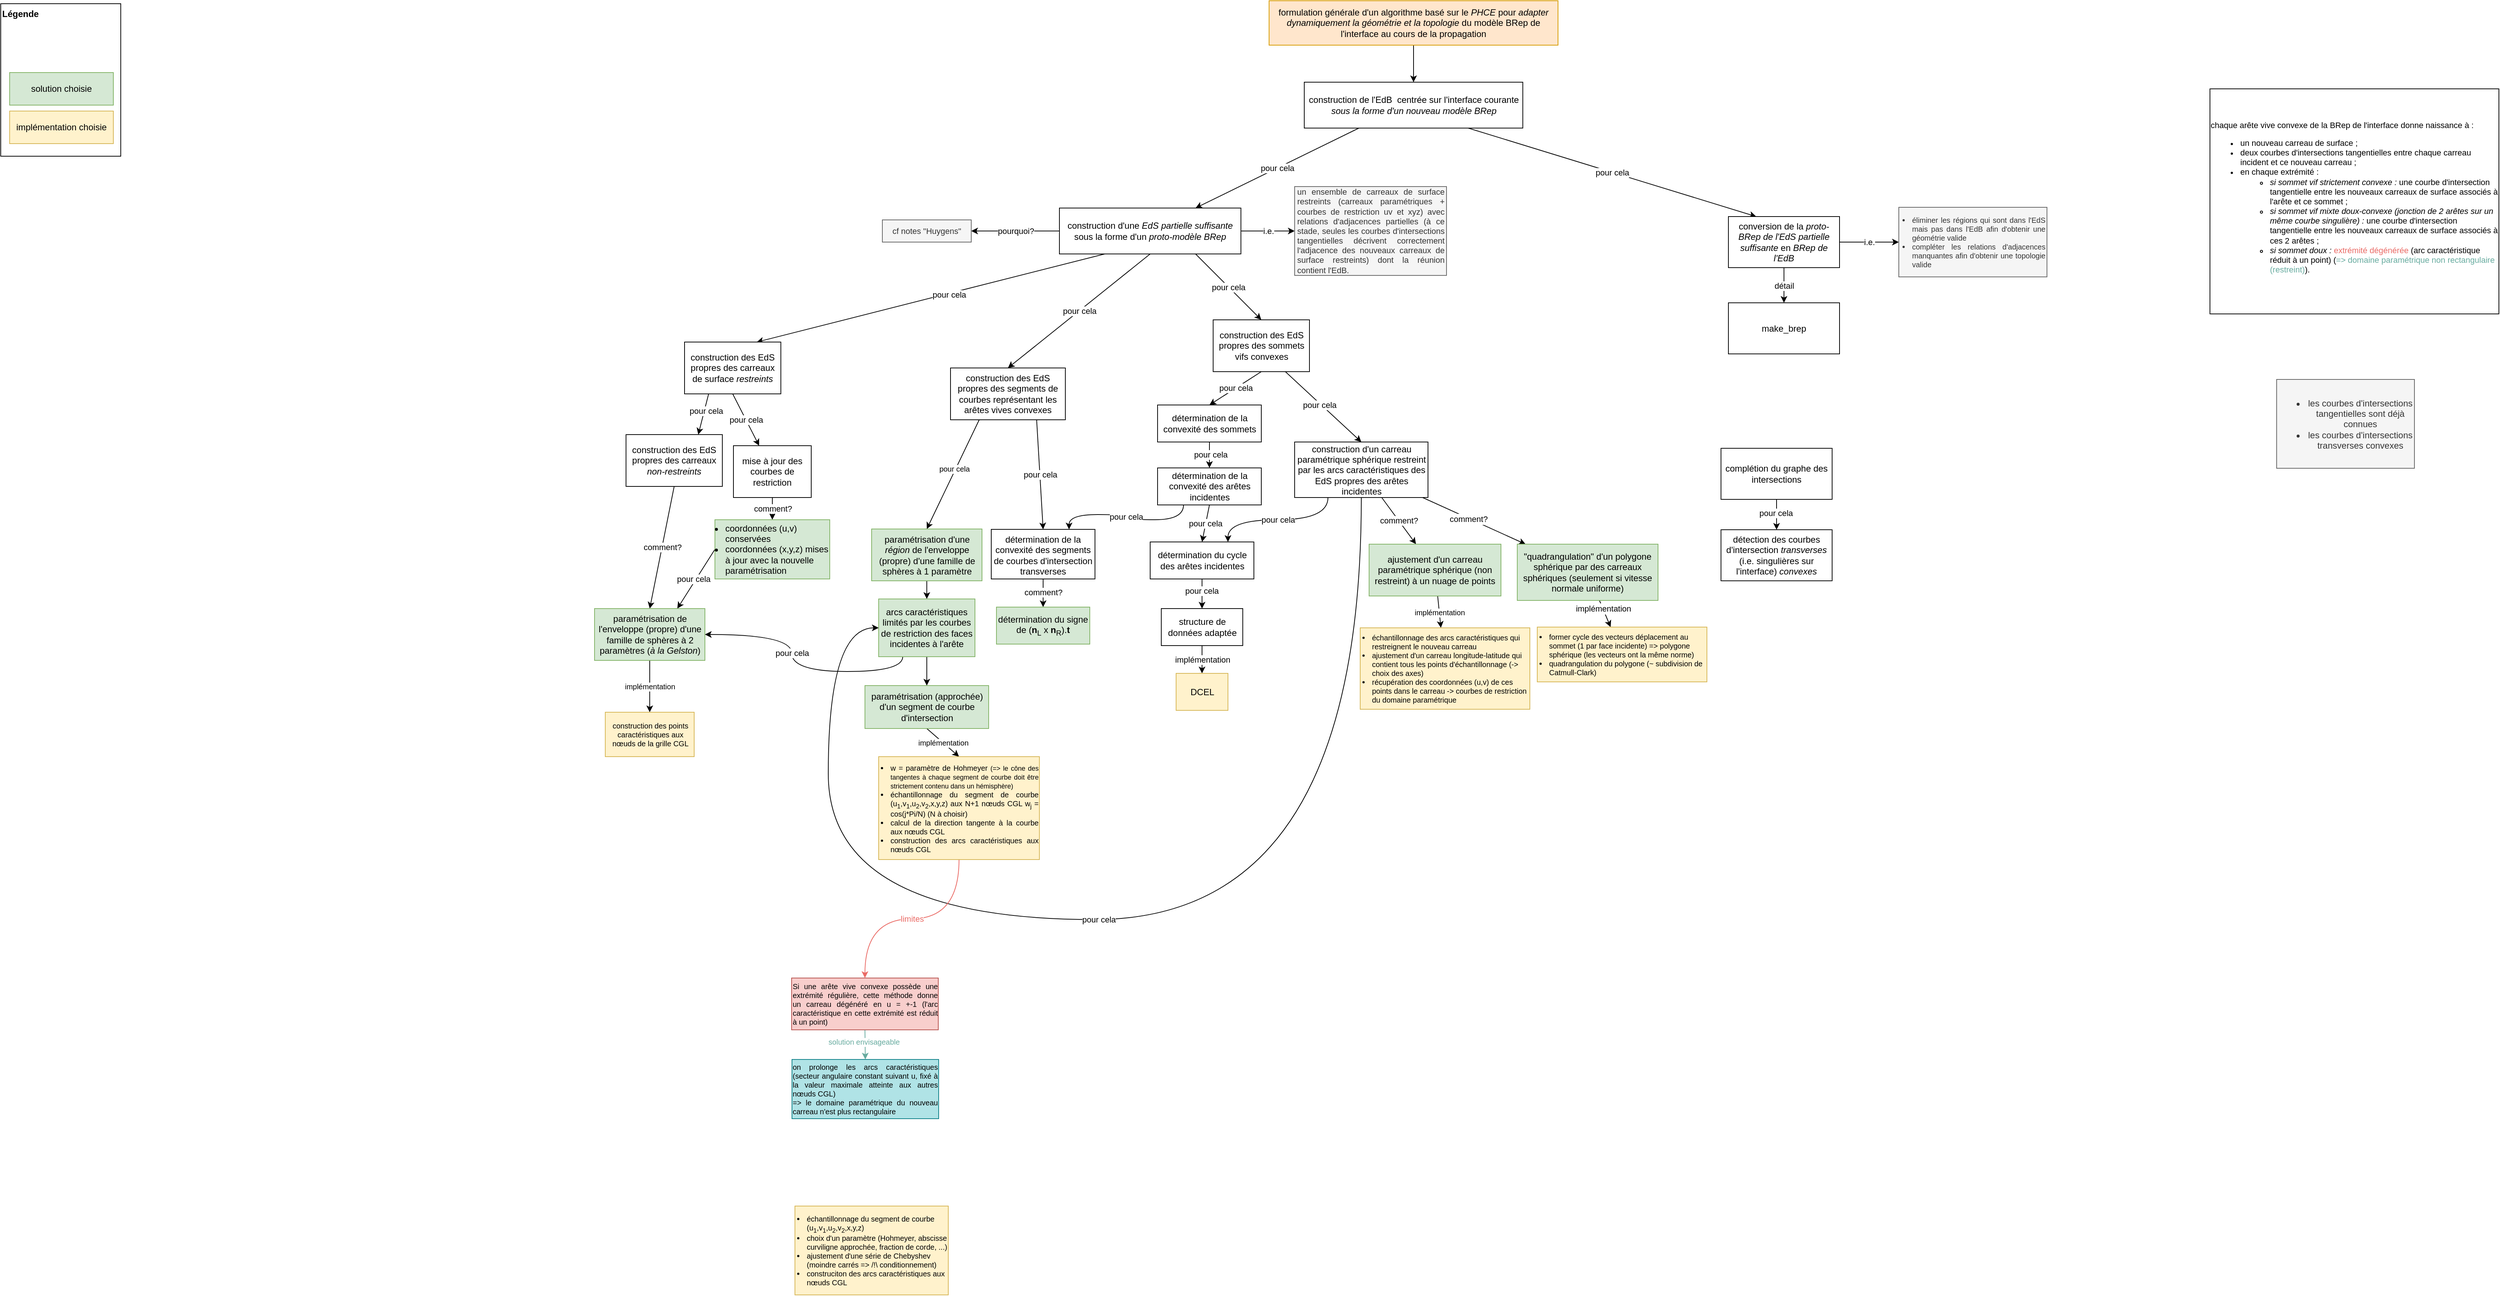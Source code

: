 <mxfile version="10.9.2" type="device"><diagram id="KXHf6AQ-3u6WL2fKHsiy" name="algo_général"><mxGraphModel dx="1158" dy="675" grid="1" gridSize="10" guides="1" tooltips="1" connect="1" arrows="1" fold="1" page="1" pageScale="1" pageWidth="4000" pageHeight="3000" math="0" shadow="0"><root><mxCell id="0"/><mxCell id="1" parent="0"/><mxCell id="o6JNtTBP7AvAnMCSTuQh-4" style="rounded=0;orthogonalLoop=1;jettySize=auto;html=1;exitX=0.5;exitY=1;exitDx=0;exitDy=0;entryX=0.5;entryY=0;entryDx=0;entryDy=0;" parent="1" source="o6JNtTBP7AvAnMCSTuQh-2" target="o6JNtTBP7AvAnMCSTuQh-3" edge="1"><mxGeometry relative="1" as="geometry"/></mxCell><mxCell id="o6JNtTBP7AvAnMCSTuQh-2" value="formulation générale d'un algorithme basé sur le &lt;i&gt;PHCE&lt;/i&gt; pour &lt;i&gt;adapter dynamiquement la géométrie et la topologie&lt;/i&gt; du modèle BRep de l'interface au cours de la propagation" style="rounded=0;whiteSpace=wrap;html=1;strokeColor=#d79b00;fillColor=#ffe6cc;" parent="1" vertex="1"><mxGeometry x="1760" y="20" width="390" height="60" as="geometry"/></mxCell><mxCell id="o6JNtTBP7AvAnMCSTuQh-6" value="pour cela" style="edgeStyle=none;rounded=0;orthogonalLoop=1;jettySize=auto;html=1;exitX=0.25;exitY=1;exitDx=0;exitDy=0;entryX=0.75;entryY=0;entryDx=0;entryDy=0;" parent="1" source="o6JNtTBP7AvAnMCSTuQh-3" target="o6JNtTBP7AvAnMCSTuQh-5" edge="1"><mxGeometry relative="1" as="geometry"><mxPoint x="1893.429" y="242" as="sourcePoint"/></mxGeometry></mxCell><mxCell id="o6JNtTBP7AvAnMCSTuQh-12" value="pour cela" style="edgeStyle=none;rounded=0;orthogonalLoop=1;jettySize=auto;html=1;exitX=0.75;exitY=1;exitDx=0;exitDy=0;entryX=0.25;entryY=0;entryDx=0;entryDy=0;" parent="1" source="o6JNtTBP7AvAnMCSTuQh-3" target="o6JNtTBP7AvAnMCSTuQh-11" edge="1"><mxGeometry relative="1" as="geometry"><mxPoint x="2039.143" y="242" as="sourcePoint"/></mxGeometry></mxCell><mxCell id="o6JNtTBP7AvAnMCSTuQh-3" value="construction de l'EdB&amp;nbsp; centrée sur l'interface courante &lt;i&gt;sous la forme d'un nouveau modèle BRep&lt;/i&gt;" style="rounded=0;whiteSpace=wrap;html=1;strokeColor=#000000;fillColor=#ffffff;fontSize=12;align=center;fontStyle=0" parent="1" vertex="1"><mxGeometry x="1807.5" y="130" width="295" height="62" as="geometry"/></mxCell><mxCell id="o6JNtTBP7AvAnMCSTuQh-16" style="rounded=0;orthogonalLoop=1;jettySize=auto;html=1;exitX=0.25;exitY=1;exitDx=0;exitDy=0;entryX=0.75;entryY=0;entryDx=0;entryDy=0;" parent="1" source="o6JNtTBP7AvAnMCSTuQh-5" target="o6JNtTBP7AvAnMCSTuQh-7" edge="1"><mxGeometry relative="1" as="geometry"/></mxCell><mxCell id="o6JNtTBP7AvAnMCSTuQh-37" value="pour cela" style="text;html=1;resizable=0;points=[];align=center;verticalAlign=middle;labelBackgroundColor=#ffffff;fontSize=11;" parent="o6JNtTBP7AvAnMCSTuQh-16" vertex="1" connectable="0"><mxGeometry x="-0.101" y="2" relative="1" as="geometry"><mxPoint y="-1" as="offset"/></mxGeometry></mxCell><mxCell id="o6JNtTBP7AvAnMCSTuQh-17" value="pour cela" style="edgeStyle=none;rounded=0;orthogonalLoop=1;jettySize=auto;html=1;exitX=0.5;exitY=1;exitDx=0;exitDy=0;entryX=0.5;entryY=0;entryDx=0;entryDy=0;" parent="1" source="o6JNtTBP7AvAnMCSTuQh-5" target="o6JNtTBP7AvAnMCSTuQh-14" edge="1"><mxGeometry relative="1" as="geometry"/></mxCell><mxCell id="o6JNtTBP7AvAnMCSTuQh-18" value="pour cela" style="rounded=0;orthogonalLoop=1;jettySize=auto;html=1;exitX=0.75;exitY=1;exitDx=0;exitDy=0;entryX=0.5;entryY=0;entryDx=0;entryDy=0;" parent="1" source="o6JNtTBP7AvAnMCSTuQh-5" target="o6JNtTBP7AvAnMCSTuQh-15" edge="1"><mxGeometry relative="1" as="geometry"/></mxCell><mxCell id="o6JNtTBP7AvAnMCSTuQh-33" value="pourquoi?" style="edgeStyle=none;rounded=0;orthogonalLoop=1;jettySize=auto;html=1;exitX=0;exitY=0.5;exitDx=0;exitDy=0;entryX=1;entryY=0.5;entryDx=0;entryDy=0;fontSize=11;" parent="1" source="o6JNtTBP7AvAnMCSTuQh-5" target="o6JNtTBP7AvAnMCSTuQh-32" edge="1"><mxGeometry relative="1" as="geometry"/></mxCell><mxCell id="mUG7n9lz9SpFKleJIir5-2" value="i.e." style="rounded=0;orthogonalLoop=1;jettySize=auto;html=1;exitX=1;exitY=0.5;exitDx=0;exitDy=0;entryX=0;entryY=0.5;entryDx=0;entryDy=0;" parent="1" source="o6JNtTBP7AvAnMCSTuQh-5" target="mUG7n9lz9SpFKleJIir5-1" edge="1"><mxGeometry relative="1" as="geometry"/></mxCell><mxCell id="o6JNtTBP7AvAnMCSTuQh-5" value="construction d'une &lt;i&gt;EdS partielle suffisante &lt;/i&gt;sous la forme d'un&lt;i&gt; proto-modèle BRep&lt;br&gt;&lt;/i&gt;" style="rounded=0;whiteSpace=wrap;html=1;strokeColor=#000000;fillColor=#ffffff;fontSize=12;align=center;fontStyle=0" parent="1" vertex="1"><mxGeometry x="1477" y="300" width="245" height="62" as="geometry"/></mxCell><mxCell id="o6JNtTBP7AvAnMCSTuQh-20" style="edgeStyle=none;rounded=0;orthogonalLoop=1;jettySize=auto;html=1;exitX=0.25;exitY=1;exitDx=0;exitDy=0;entryX=0.75;entryY=0;entryDx=0;entryDy=0;" parent="1" source="o6JNtTBP7AvAnMCSTuQh-7" target="o6JNtTBP7AvAnMCSTuQh-19" edge="1"><mxGeometry relative="1" as="geometry"><mxPoint x="990" y="591" as="targetPoint"/></mxGeometry></mxCell><mxCell id="o6JNtTBP7AvAnMCSTuQh-30" value="pour cela" style="text;html=1;resizable=0;points=[];align=center;verticalAlign=middle;labelBackgroundColor=#ffffff;fontSize=11;" parent="o6JNtTBP7AvAnMCSTuQh-20" vertex="1" connectable="0"><mxGeometry x="-0.209" y="2" relative="1" as="geometry"><mxPoint as="offset"/></mxGeometry></mxCell><mxCell id="o6JNtTBP7AvAnMCSTuQh-23" value="pour cela" style="edgeStyle=none;rounded=0;orthogonalLoop=1;jettySize=auto;html=1;exitX=0.5;exitY=1;exitDx=0;exitDy=0;" parent="1" source="o6JNtTBP7AvAnMCSTuQh-7" target="o6JNtTBP7AvAnMCSTuQh-21" edge="1"><mxGeometry relative="1" as="geometry"/></mxCell><mxCell id="o6JNtTBP7AvAnMCSTuQh-7" value="construction des EdS propres des carreaux de surface &lt;i&gt;restreints&lt;/i&gt;" style="rounded=0;whiteSpace=wrap;html=1;strokeColor=#000000;fillColor=#ffffff;fontSize=12;align=center;fontStyle=0" parent="1" vertex="1"><mxGeometry x="971" y="481" width="130" height="70" as="geometry"/></mxCell><mxCell id="jUb7eIMqHyPl_bAnnATR-3" style="edgeStyle=none;rounded=0;orthogonalLoop=1;jettySize=auto;html=1;exitX=0.5;exitY=1;exitDx=0;exitDy=0;entryX=0.5;entryY=0;entryDx=0;entryDy=0;fontSize=11;" parent="1" source="o6JNtTBP7AvAnMCSTuQh-11" target="js2SBRSVG4wpGkZ3s8Ze-1" edge="1"><mxGeometry relative="1" as="geometry"/></mxCell><mxCell id="aSNAcfkoVbAUWtwEuY2x-1" value="détail" style="text;html=1;resizable=0;points=[];align=center;verticalAlign=middle;labelBackgroundColor=#ffffff;fontSize=11;" parent="jUb7eIMqHyPl_bAnnATR-3" vertex="1" connectable="0"><mxGeometry x="0.021" relative="1" as="geometry"><mxPoint as="offset"/></mxGeometry></mxCell><mxCell id="jUb7eIMqHyPl_bAnnATR-4" value="i.e." style="edgeStyle=none;rounded=0;orthogonalLoop=1;jettySize=auto;html=1;exitX=1;exitY=0.5;exitDx=0;exitDy=0;entryX=0;entryY=0.5;entryDx=0;entryDy=0;fontSize=11;" parent="1" source="o6JNtTBP7AvAnMCSTuQh-11" target="o6JNtTBP7AvAnMCSTuQh-87" edge="1"><mxGeometry relative="1" as="geometry"/></mxCell><mxCell id="o6JNtTBP7AvAnMCSTuQh-11" value="conversion de la &lt;i&gt;proto-BRep de l'EdS partielle suffisante&lt;/i&gt; en &lt;i&gt;BRep de l'EdB&lt;/i&gt;" style="rounded=0;whiteSpace=wrap;html=1;strokeColor=#000000;fillColor=#ffffff;fontSize=12;align=center;fontStyle=0" parent="1" vertex="1"><mxGeometry x="2380" y="311.5" width="150" height="69" as="geometry"/></mxCell><mxCell id="o6JNtTBP7AvAnMCSTuQh-43" value="pour cela" style="rounded=0;orthogonalLoop=1;jettySize=auto;html=1;exitX=0.75;exitY=1;exitDx=0;exitDy=0;entryX=0.5;entryY=0;entryDx=0;entryDy=0;fontSize=11;" parent="1" source="o6JNtTBP7AvAnMCSTuQh-14" target="o6JNtTBP7AvAnMCSTuQh-39" edge="1"><mxGeometry relative="1" as="geometry"/></mxCell><mxCell id="o6JNtTBP7AvAnMCSTuQh-62" style="edgeStyle=none;rounded=0;orthogonalLoop=1;jettySize=auto;html=1;exitX=0.25;exitY=1;exitDx=0;exitDy=0;entryX=0.5;entryY=0;entryDx=0;entryDy=0;fontSize=11;" parent="1" source="o6JNtTBP7AvAnMCSTuQh-14" target="o6JNtTBP7AvAnMCSTuQh-58" edge="1"><mxGeometry relative="1" as="geometry"/></mxCell><mxCell id="o6JNtTBP7AvAnMCSTuQh-73" value="pour cela" style="text;html=1;resizable=0;points=[];align=center;verticalAlign=middle;labelBackgroundColor=#ffffff;fontSize=10;" parent="o6JNtTBP7AvAnMCSTuQh-62" vertex="1" connectable="0"><mxGeometry x="-0.078" y="-2" relative="1" as="geometry"><mxPoint y="-1" as="offset"/></mxGeometry></mxCell><mxCell id="o6JNtTBP7AvAnMCSTuQh-14" value="construction des EdS propres des segments de courbes représentant les arêtes vives convexes" style="rounded=0;whiteSpace=wrap;html=1;strokeColor=#000000;fillColor=#ffffff;fontSize=12;align=center;fontStyle=0" parent="1" vertex="1"><mxGeometry x="1330" y="516" width="155" height="70" as="geometry"/></mxCell><mxCell id="o6JNtTBP7AvAnMCSTuQh-45" value="pour cela" style="edgeStyle=none;rounded=0;orthogonalLoop=1;jettySize=auto;html=1;exitX=0.5;exitY=1;exitDx=0;exitDy=0;entryX=0.5;entryY=0;entryDx=0;entryDy=0;fontSize=11;" parent="1" source="o6JNtTBP7AvAnMCSTuQh-15" target="o6JNtTBP7AvAnMCSTuQh-44" edge="1"><mxGeometry relative="1" as="geometry"/></mxCell><mxCell id="o6JNtTBP7AvAnMCSTuQh-64" style="edgeStyle=none;rounded=0;orthogonalLoop=1;jettySize=auto;html=1;exitX=0.75;exitY=1;exitDx=0;exitDy=0;entryX=0.5;entryY=0;entryDx=0;entryDy=0;fontSize=11;" parent="1" source="o6JNtTBP7AvAnMCSTuQh-15" target="o6JNtTBP7AvAnMCSTuQh-63" edge="1"><mxGeometry relative="1" as="geometry"/></mxCell><mxCell id="FJYEU3v32E3ssRXdZXsC-3" value="pour cela" style="text;html=1;resizable=0;points=[];align=center;verticalAlign=middle;labelBackgroundColor=#ffffff;fontSize=11;" parent="o6JNtTBP7AvAnMCSTuQh-64" vertex="1" connectable="0"><mxGeometry x="-0.082" y="-2" relative="1" as="geometry"><mxPoint as="offset"/></mxGeometry></mxCell><mxCell id="o6JNtTBP7AvAnMCSTuQh-15" value="construction des EdS propres des sommets vifs convexes" style="rounded=0;whiteSpace=wrap;html=1;strokeColor=#000000;fillColor=#ffffff;fontSize=12;align=center;fontStyle=0" parent="1" vertex="1"><mxGeometry x="1684.5" y="451" width="130" height="70" as="geometry"/></mxCell><mxCell id="o6JNtTBP7AvAnMCSTuQh-27" value="comment?" style="edgeStyle=none;rounded=0;orthogonalLoop=1;jettySize=auto;html=1;exitX=0.5;exitY=1;exitDx=0;exitDy=0;entryX=0.5;entryY=0;entryDx=0;entryDy=0;" parent="1" source="o6JNtTBP7AvAnMCSTuQh-19" target="o6JNtTBP7AvAnMCSTuQh-25" edge="1"><mxGeometry relative="1" as="geometry"/></mxCell><mxCell id="o6JNtTBP7AvAnMCSTuQh-19" value="construction des EdS propres des carreaux &lt;i&gt;non-restreints&lt;/i&gt;" style="rounded=0;whiteSpace=wrap;html=1;strokeColor=#000000;fillColor=#ffffff;fontSize=12;align=center;fontStyle=0" parent="1" vertex="1"><mxGeometry x="892" y="606" width="130" height="70" as="geometry"/></mxCell><mxCell id="o6JNtTBP7AvAnMCSTuQh-24" value="comment?" style="edgeStyle=none;rounded=0;orthogonalLoop=1;jettySize=auto;html=1;exitX=0.5;exitY=1;exitDx=0;exitDy=0;entryX=0.5;entryY=0;entryDx=0;entryDy=0;" parent="1" source="o6JNtTBP7AvAnMCSTuQh-21" target="o6JNtTBP7AvAnMCSTuQh-22" edge="1"><mxGeometry relative="1" as="geometry"/></mxCell><mxCell id="o6JNtTBP7AvAnMCSTuQh-21" value="mise à jour des courbes de restriction" style="rounded=0;whiteSpace=wrap;html=1;strokeColor=#000000;fillColor=#ffffff;fontSize=12;align=center;fontStyle=0" parent="1" vertex="1"><mxGeometry x="1037" y="621" width="105" height="70" as="geometry"/></mxCell><mxCell id="o6JNtTBP7AvAnMCSTuQh-26" style="edgeStyle=none;rounded=0;orthogonalLoop=1;jettySize=auto;html=1;exitX=0;exitY=0.5;exitDx=0;exitDy=0;entryX=0.75;entryY=0;entryDx=0;entryDy=0;" parent="1" source="o6JNtTBP7AvAnMCSTuQh-22" target="o6JNtTBP7AvAnMCSTuQh-25" edge="1"><mxGeometry relative="1" as="geometry"/></mxCell><mxCell id="o6JNtTBP7AvAnMCSTuQh-28" value="pour cela" style="text;html=1;resizable=0;points=[];align=center;verticalAlign=middle;labelBackgroundColor=#ffffff;fontSize=11;" parent="o6JNtTBP7AvAnMCSTuQh-26" vertex="1" connectable="0"><mxGeometry x="0.036" y="-3" relative="1" as="geometry"><mxPoint as="offset"/></mxGeometry></mxCell><mxCell id="o6JNtTBP7AvAnMCSTuQh-22" value="&lt;ul&gt;&lt;li&gt;coordonnées (u,v) conservées&lt;/li&gt;&lt;li&gt;coordonnées (x,y,z) mises à jour avec la nouvelle paramétrisation&lt;/li&gt;&lt;/ul&gt;" style="rounded=0;whiteSpace=wrap;html=1;strokeColor=#82b366;fillColor=#d5e8d4;fontSize=12;align=left;fontStyle=0;spacingLeft=-28;" parent="1" vertex="1"><mxGeometry x="1012" y="721" width="155" height="80" as="geometry"/></mxCell><mxCell id="o6JNtTBP7AvAnMCSTuQh-79" value="implémentation" style="edgeStyle=none;rounded=0;orthogonalLoop=1;jettySize=auto;html=1;exitX=0.5;exitY=1;exitDx=0;exitDy=0;entryX=0.5;entryY=0;entryDx=0;entryDy=0;fontSize=10;" parent="1" source="o6JNtTBP7AvAnMCSTuQh-25" target="o6JNtTBP7AvAnMCSTuQh-78" edge="1"><mxGeometry relative="1" as="geometry"/></mxCell><mxCell id="o6JNtTBP7AvAnMCSTuQh-25" value="paramétrisation de l'enveloppe (propre) d'une famille de sphères à 2 paramètres (&lt;i&gt;à la Gelston&lt;/i&gt;)" style="rounded=0;whiteSpace=wrap;html=1;fontSize=12;align=center;fontStyle=0;fillColor=#d5e8d4;strokeColor=#82b366;" parent="1" vertex="1"><mxGeometry x="849.5" y="841" width="149" height="70" as="geometry"/></mxCell><mxCell id="o6JNtTBP7AvAnMCSTuQh-32" value="cf notes &quot;Huygens&quot;" style="rounded=0;whiteSpace=wrap;html=1;fontSize=11;align=center;fillColor=#f5f5f5;strokeColor=#666666;fontColor=#333333;" parent="1" vertex="1"><mxGeometry x="1238" y="316" width="120" height="30" as="geometry"/></mxCell><mxCell id="o6JNtTBP7AvAnMCSTuQh-76" value="implémentation" style="edgeStyle=none;rounded=0;orthogonalLoop=1;jettySize=auto;html=1;exitX=0.5;exitY=1;exitDx=0;exitDy=0;entryX=0.5;entryY=0;entryDx=0;entryDy=0;fontSize=10;" parent="1" source="o6JNtTBP7AvAnMCSTuQh-38" target="o6JNtTBP7AvAnMCSTuQh-74" edge="1"><mxGeometry relative="1" as="geometry"/></mxCell><mxCell id="o6JNtTBP7AvAnMCSTuQh-38" value="paramétrisation (approchée) d'un segment de courbe d'intersection" style="rounded=0;whiteSpace=wrap;html=1;strokeColor=#82b366;fillColor=#d5e8d4;fontSize=12;align=center;fontStyle=0" parent="1" vertex="1"><mxGeometry x="1214.5" y="945" width="167" height="58" as="geometry"/></mxCell><mxCell id="o6JNtTBP7AvAnMCSTuQh-41" style="rounded=0;orthogonalLoop=1;jettySize=auto;html=1;exitX=0.5;exitY=1;exitDx=0;exitDy=0;entryX=0.5;entryY=0;entryDx=0;entryDy=0;fontSize=11;" parent="1" source="o6JNtTBP7AvAnMCSTuQh-39" target="o6JNtTBP7AvAnMCSTuQh-40" edge="1"><mxGeometry relative="1" as="geometry"/></mxCell><mxCell id="o6JNtTBP7AvAnMCSTuQh-42" value="comment?" style="text;html=1;resizable=0;points=[];align=center;verticalAlign=middle;labelBackgroundColor=#ffffff;fontSize=11;" parent="o6JNtTBP7AvAnMCSTuQh-41" vertex="1" connectable="0"><mxGeometry x="-0.289" y="-2" relative="1" as="geometry"><mxPoint x="2" y="4.5" as="offset"/></mxGeometry></mxCell><mxCell id="o6JNtTBP7AvAnMCSTuQh-39" value="détermination de la convexité des segments de courbes d'intersection transverses" style="rounded=0;whiteSpace=wrap;html=1;strokeColor=#000000;fillColor=#ffffff;fontSize=12;align=center;fontStyle=0;verticalAlign=top;" parent="1" vertex="1"><mxGeometry x="1385" y="734" width="140" height="67" as="geometry"/></mxCell><mxCell id="o6JNtTBP7AvAnMCSTuQh-40" value="&lt;div align=&quot;center&quot;&gt;détermination du signe de (&lt;b&gt;n&lt;/b&gt;&lt;sub&gt;L&lt;/sub&gt; x &lt;b&gt;n&lt;/b&gt;&lt;sub&gt;R&lt;/sub&gt;).&lt;b&gt;t&lt;/b&gt;&lt;/div&gt;" style="rounded=0;whiteSpace=wrap;html=1;strokeColor=#82b366;fillColor=#d5e8d4;fontSize=12;align=center;fontStyle=0;spacingLeft=0;" parent="1" vertex="1"><mxGeometry x="1392" y="839" width="126" height="50" as="geometry"/></mxCell><mxCell id="o6JNtTBP7AvAnMCSTuQh-47" style="edgeStyle=none;rounded=0;orthogonalLoop=1;jettySize=auto;html=1;exitX=0.5;exitY=1;exitDx=0;exitDy=0;entryX=0.5;entryY=0;entryDx=0;entryDy=0;fontSize=11;" parent="1" source="o6JNtTBP7AvAnMCSTuQh-44" target="o6JNtTBP7AvAnMCSTuQh-46" edge="1"><mxGeometry relative="1" as="geometry"/></mxCell><mxCell id="o6JNtTBP7AvAnMCSTuQh-49" value="pour cela" style="text;html=1;resizable=0;points=[];align=center;verticalAlign=middle;labelBackgroundColor=#ffffff;fontSize=11;" parent="o6JNtTBP7AvAnMCSTuQh-47" vertex="1" connectable="0"><mxGeometry x="-0.029" y="1" relative="1" as="geometry"><mxPoint as="offset"/></mxGeometry></mxCell><mxCell id="o6JNtTBP7AvAnMCSTuQh-44" value="détermination de la convexité des sommets" style="rounded=0;whiteSpace=wrap;html=1;strokeColor=#000000;fillColor=#ffffff;fontSize=12;align=center;fontStyle=0" parent="1" vertex="1"><mxGeometry x="1609.5" y="566" width="140" height="50" as="geometry"/></mxCell><mxCell id="o6JNtTBP7AvAnMCSTuQh-48" value="pour cela" style="edgeStyle=orthogonalEdgeStyle;rounded=0;orthogonalLoop=1;jettySize=auto;html=1;exitX=0.25;exitY=1;exitDx=0;exitDy=0;entryX=0.75;entryY=0;entryDx=0;entryDy=0;fontSize=11;curved=1;" parent="1" source="o6JNtTBP7AvAnMCSTuQh-46" target="o6JNtTBP7AvAnMCSTuQh-39" edge="1"><mxGeometry relative="1" as="geometry"/></mxCell><mxCell id="o6JNtTBP7AvAnMCSTuQh-51" value="pour cela" style="edgeStyle=none;rounded=0;orthogonalLoop=1;jettySize=auto;html=1;exitX=0.5;exitY=1;exitDx=0;exitDy=0;entryX=0.5;entryY=0;entryDx=0;entryDy=0;fontSize=11;" parent="1" source="o6JNtTBP7AvAnMCSTuQh-46" target="o6JNtTBP7AvAnMCSTuQh-50" edge="1"><mxGeometry relative="1" as="geometry"/></mxCell><mxCell id="o6JNtTBP7AvAnMCSTuQh-46" value="détermination de la convexité des arêtes incidentes" style="rounded=0;whiteSpace=wrap;html=1;strokeColor=#000000;fillColor=#ffffff;fontSize=12;align=center;fontStyle=0" parent="1" vertex="1"><mxGeometry x="1609.5" y="651" width="140" height="50" as="geometry"/></mxCell><mxCell id="o6JNtTBP7AvAnMCSTuQh-54" style="edgeStyle=none;rounded=0;orthogonalLoop=1;jettySize=auto;html=1;exitX=0.5;exitY=1;exitDx=0;exitDy=0;entryX=0.5;entryY=0;entryDx=0;entryDy=0;fontSize=11;" parent="1" source="o6JNtTBP7AvAnMCSTuQh-50" target="o6JNtTBP7AvAnMCSTuQh-52" edge="1"><mxGeometry relative="1" as="geometry"/></mxCell><mxCell id="o6JNtTBP7AvAnMCSTuQh-55" value="pour cela" style="text;html=1;resizable=0;points=[];align=center;verticalAlign=middle;labelBackgroundColor=#ffffff;fontSize=11;" parent="o6JNtTBP7AvAnMCSTuQh-54" vertex="1" connectable="0"><mxGeometry x="-0.2" y="-1" relative="1" as="geometry"><mxPoint as="offset"/></mxGeometry></mxCell><mxCell id="o6JNtTBP7AvAnMCSTuQh-50" value="détermination du cycle des arêtes incidentes" style="rounded=0;whiteSpace=wrap;html=1;strokeColor=#000000;fillColor=#ffffff;fontSize=12;align=center;fontStyle=0" parent="1" vertex="1"><mxGeometry x="1599.5" y="751" width="140" height="50" as="geometry"/></mxCell><mxCell id="o6JNtTBP7AvAnMCSTuQh-56" value="implémentation" style="edgeStyle=none;rounded=0;orthogonalLoop=1;jettySize=auto;html=1;exitX=0.5;exitY=1;exitDx=0;exitDy=0;entryX=0.5;entryY=0;entryDx=0;entryDy=0;fontSize=11;" parent="1" source="o6JNtTBP7AvAnMCSTuQh-52" target="o6JNtTBP7AvAnMCSTuQh-53" edge="1"><mxGeometry relative="1" as="geometry"/></mxCell><mxCell id="o6JNtTBP7AvAnMCSTuQh-52" value="structure de données adaptée" style="rounded=0;whiteSpace=wrap;html=1;strokeColor=#000000;fillColor=#ffffff;fontSize=12;align=center;fontStyle=0" parent="1" vertex="1"><mxGeometry x="1614.5" y="841" width="110" height="50" as="geometry"/></mxCell><mxCell id="o6JNtTBP7AvAnMCSTuQh-53" value="DCEL" style="rounded=0;whiteSpace=wrap;html=1;strokeColor=#d6b656;fillColor=#fff2cc;fontSize=12;align=center;fontStyle=0" parent="1" vertex="1"><mxGeometry x="1634.5" y="928.5" width="70" height="50" as="geometry"/></mxCell><mxCell id="o6JNtTBP7AvAnMCSTuQh-60" style="edgeStyle=orthogonalEdgeStyle;curved=1;rounded=0;orthogonalLoop=1;jettySize=auto;html=1;exitX=0.5;exitY=1;exitDx=0;exitDy=0;entryX=0.5;entryY=0;entryDx=0;entryDy=0;fontSize=11;" parent="1" source="o6JNtTBP7AvAnMCSTuQh-58" target="o6JNtTBP7AvAnMCSTuQh-59" edge="1"><mxGeometry relative="1" as="geometry"/></mxCell><mxCell id="o6JNtTBP7AvAnMCSTuQh-58" value="paramétrisation d'une &lt;i&gt;région&lt;/i&gt; de l'enveloppe (propre) d'une famille de sphères à 1 paramètre" style="rounded=0;whiteSpace=wrap;html=1;fontSize=12;align=center;fontStyle=0;fillColor=#d5e8d4;strokeColor=#82b366;" parent="1" vertex="1"><mxGeometry x="1223.5" y="733.5" width="149" height="70" as="geometry"/></mxCell><mxCell id="o6JNtTBP7AvAnMCSTuQh-61" style="rounded=0;orthogonalLoop=1;jettySize=auto;html=1;exitX=0.5;exitY=1;exitDx=0;exitDy=0;entryX=0.5;entryY=0;entryDx=0;entryDy=0;fontSize=11;" parent="1" source="o6JNtTBP7AvAnMCSTuQh-59" target="o6JNtTBP7AvAnMCSTuQh-38" edge="1"><mxGeometry relative="1" as="geometry"/></mxCell><mxCell id="o6JNtTBP7AvAnMCSTuQh-66" value="pour cela" style="edgeStyle=orthogonalEdgeStyle;curved=1;rounded=0;orthogonalLoop=1;jettySize=auto;html=1;exitX=0.25;exitY=1;exitDx=0;exitDy=0;entryX=1;entryY=0.5;entryDx=0;entryDy=0;fontSize=11;" parent="1" source="o6JNtTBP7AvAnMCSTuQh-59" target="o6JNtTBP7AvAnMCSTuQh-25" edge="1"><mxGeometry x="0.157" relative="1" as="geometry"><Array as="points"><mxPoint x="1265.5" y="926"/><mxPoint x="1115.5" y="926"/><mxPoint x="1115.5" y="876"/></Array><mxPoint as="offset"/></mxGeometry></mxCell><mxCell id="o6JNtTBP7AvAnMCSTuQh-59" value="arcs caractéristiques limités par les courbes de restriction des faces incidentes à l'arête" style="rounded=0;whiteSpace=wrap;html=1;strokeColor=#82b366;fillColor=#d5e8d4;fontSize=12;align=center;fontStyle=0" parent="1" vertex="1"><mxGeometry x="1233" y="828" width="130" height="78" as="geometry"/></mxCell><mxCell id="o6JNtTBP7AvAnMCSTuQh-65" value="pour cela" style="edgeStyle=orthogonalEdgeStyle;rounded=0;orthogonalLoop=1;jettySize=auto;html=1;exitX=0.25;exitY=1;exitDx=0;exitDy=0;entryX=0.75;entryY=0;entryDx=0;entryDy=0;fontSize=11;curved=1;" parent="1" source="o6JNtTBP7AvAnMCSTuQh-63" target="o6JNtTBP7AvAnMCSTuQh-50" edge="1"><mxGeometry relative="1" as="geometry"/></mxCell><mxCell id="o6JNtTBP7AvAnMCSTuQh-67" value="pour cela" style="edgeStyle=orthogonalEdgeStyle;curved=1;rounded=0;orthogonalLoop=1;jettySize=auto;html=1;exitX=0.5;exitY=1;exitDx=0;exitDy=0;entryX=0;entryY=0.5;entryDx=0;entryDy=0;fontSize=11;" parent="1" source="o6JNtTBP7AvAnMCSTuQh-63" target="o6JNtTBP7AvAnMCSTuQh-59" edge="1"><mxGeometry x="0.056" relative="1" as="geometry"><Array as="points"><mxPoint x="1885" y="1261"/><mxPoint x="1165" y="1261"/><mxPoint x="1165" y="867"/></Array><mxPoint as="offset"/></mxGeometry></mxCell><mxCell id="o6JNtTBP7AvAnMCSTuQh-69" value="comment?" style="rounded=0;orthogonalLoop=1;jettySize=auto;html=1;fontSize=11;" parent="1" source="o6JNtTBP7AvAnMCSTuQh-63" target="o6JNtTBP7AvAnMCSTuQh-68" edge="1"><mxGeometry relative="1" as="geometry"/></mxCell><mxCell id="lzjo35ZlN2ndHkVQZh45-2" style="rounded=0;orthogonalLoop=1;jettySize=auto;html=1;" edge="1" parent="1" source="o6JNtTBP7AvAnMCSTuQh-63" target="lzjo35ZlN2ndHkVQZh45-1"><mxGeometry relative="1" as="geometry"/></mxCell><mxCell id="lzjo35ZlN2ndHkVQZh45-3" value="&lt;font style=&quot;font-size: 11px&quot;&gt;comment?&lt;/font&gt;" style="text;html=1;resizable=0;points=[];align=center;verticalAlign=middle;labelBackgroundColor=#ffffff;" vertex="1" connectable="0" parent="lzjo35ZlN2ndHkVQZh45-2"><mxGeometry x="-0.117" y="-1" relative="1" as="geometry"><mxPoint as="offset"/></mxGeometry></mxCell><mxCell id="o6JNtTBP7AvAnMCSTuQh-63" value="construction d'un carreau paramétrique sphérique restreint par les arcs caractéristiques des EdS propres des arêtes incidentes" style="rounded=0;whiteSpace=wrap;html=1;strokeColor=#000000;fillColor=#ffffff;fontSize=12;align=center;fontStyle=0" parent="1" vertex="1"><mxGeometry x="1794.5" y="616" width="180" height="75" as="geometry"/></mxCell><mxCell id="o6JNtTBP7AvAnMCSTuQh-71" style="edgeStyle=none;rounded=0;orthogonalLoop=1;jettySize=auto;html=1;fontSize=10;" parent="1" source="o6JNtTBP7AvAnMCSTuQh-68" target="o6JNtTBP7AvAnMCSTuQh-70" edge="1"><mxGeometry relative="1" as="geometry"/></mxCell><mxCell id="o6JNtTBP7AvAnMCSTuQh-72" value="implémentation" style="text;html=1;resizable=0;points=[];align=center;verticalAlign=middle;labelBackgroundColor=#ffffff;fontSize=10;" parent="o6JNtTBP7AvAnMCSTuQh-71" vertex="1" connectable="0"><mxGeometry x="0.023" relative="1" as="geometry"><mxPoint as="offset"/></mxGeometry></mxCell><mxCell id="o6JNtTBP7AvAnMCSTuQh-68" value="ajustement d'un carreau paramétrique sphérique (non restreint) à un nuage de points" style="rounded=0;whiteSpace=wrap;html=1;strokeColor=#82b366;fillColor=#d5e8d4;fontSize=12;align=center;fontStyle=0" parent="1" vertex="1"><mxGeometry x="1895" y="754" width="178" height="70" as="geometry"/></mxCell><mxCell id="o6JNtTBP7AvAnMCSTuQh-70" value="&lt;div style=&quot;font-size: 10px&quot; align=&quot;left&quot;&gt;&lt;ul style=&quot;font-size: 10px&quot;&gt;&lt;li style=&quot;font-size: 10px&quot;&gt;échantillonnage des arcs caractéristiques qui restreignent le nouveau carreau&lt;/li&gt;&lt;li style=&quot;font-size: 10px&quot;&gt;ajustement d'un carreau longitude-latitude qui contient tous les points d'échantillonnage (-&amp;gt; choix des axes)&lt;br&gt;&lt;/li&gt;&lt;li style=&quot;font-size: 10px&quot;&gt;récupération des coordonnées (u,v) de ces points dans le carreau -&amp;gt; courbes de restriction du domaine paramétrique&lt;br style=&quot;font-size: 10px&quot;&gt;&lt;/li&gt;&lt;/ul&gt;&lt;/div&gt;" style="rounded=0;whiteSpace=wrap;html=1;strokeColor=#d6b656;fillColor=#fff2cc;fontSize=10;align=center;fontStyle=0;spacingLeft=-25;" parent="1" vertex="1"><mxGeometry x="1883" y="867" width="229" height="110" as="geometry"/></mxCell><mxCell id="nF4p2CJfdTpaxod1i8HF-2" value="&lt;font color=&quot;#EA6B66&quot;&gt;limites&lt;/font&gt;" style="edgeStyle=orthogonalEdgeStyle;rounded=0;orthogonalLoop=1;jettySize=auto;html=1;exitX=0.5;exitY=1;exitDx=0;exitDy=0;curved=1;fillColor=#f8cecc;strokeColor=#EA6B66;" parent="1" source="o6JNtTBP7AvAnMCSTuQh-74" target="nF4p2CJfdTpaxod1i8HF-1" edge="1"><mxGeometry relative="1" as="geometry"/></mxCell><mxCell id="o6JNtTBP7AvAnMCSTuQh-74" value="&lt;div align=&quot;justify&quot;&gt;&lt;ul&gt;&lt;li&gt;w = paramètre de Hohmeyer &lt;font style=&quot;font-size: 9px&quot;&gt;(=&amp;gt; le cône des tangentes à chaque segment de courbe doit être strictement contenu dans un hémisphère)&lt;/font&gt;&lt;br&gt;&lt;/li&gt;&lt;li&gt;échantillonnage du segment de courbe (u&lt;sub&gt;1&lt;/sub&gt;,v&lt;sub&gt;1&lt;/sub&gt;,u&lt;sub&gt;2&lt;/sub&gt;,v&lt;sub&gt;2&lt;/sub&gt;,x,y,z) aux N+1 nœuds CGL w&lt;sub&gt;j&lt;/sub&gt; = cos(j*Pi/N) (N à choisir)&lt;br&gt;&lt;/li&gt;&lt;li&gt;calcul de la direction tangente à la courbe aux nœuds CGL&lt;/li&gt;&lt;li&gt;construction des arcs caractéristiques aux nœuds CGL&lt;br&gt;&lt;/li&gt;&lt;/ul&gt;&lt;/div&gt;" style="rounded=0;whiteSpace=wrap;html=1;strokeColor=#d6b656;fillColor=#fff2cc;fontSize=10;align=center;fontStyle=0;spacingLeft=-25;" parent="1" vertex="1"><mxGeometry x="1233" y="1041" width="217" height="139" as="geometry"/></mxCell><mxCell id="o6JNtTBP7AvAnMCSTuQh-78" value="&lt;div align=&quot;center&quot;&gt;construction des points caractéristiques aux nœuds de la grille CGL &lt;/div&gt;" style="rounded=0;whiteSpace=wrap;html=1;strokeColor=#d6b656;fillColor=#fff2cc;fontSize=10;align=left;fontStyle=0;spacingLeft=0;" parent="1" vertex="1"><mxGeometry x="864" y="981" width="120" height="60" as="geometry"/></mxCell><mxCell id="o6JNtTBP7AvAnMCSTuQh-80" value="Légende" style="rounded=0;whiteSpace=wrap;html=1;align=left;verticalAlign=top;fontStyle=1" parent="1" vertex="1"><mxGeometry x="48" y="24" width="162" height="206" as="geometry"/></mxCell><mxCell id="o6JNtTBP7AvAnMCSTuQh-83" value="implémentation choisie" style="rounded=0;whiteSpace=wrap;html=1;align=center;fillColor=#fff2cc;strokeColor=#d6b656;" parent="1" vertex="1"><mxGeometry x="60" y="169" width="140" height="44" as="geometry"/></mxCell><mxCell id="o6JNtTBP7AvAnMCSTuQh-84" value="solution choisie" style="rounded=0;whiteSpace=wrap;html=1;align=center;fillColor=#d5e8d4;strokeColor=#82b366;" parent="1" vertex="1"><mxGeometry x="60" y="117" width="140" height="44" as="geometry"/></mxCell><mxCell id="o6JNtTBP7AvAnMCSTuQh-87" value="&lt;div align=&quot;justify&quot;&gt;&lt;ul&gt;&lt;li&gt;éliminer les régions qui sont dans l'EdS mais pas dans l'EdB afin d'obtenir une géométrie valide&lt;/li&gt;&lt;li&gt;compléter les relations d'adjacences manquantes afin d'obtenir une topologie valide&lt;br&gt;&lt;/li&gt;&lt;/ul&gt;&lt;/div&gt;" style="rounded=0;whiteSpace=wrap;html=1;fontSize=10;align=left;spacingLeft=-24;spacingRight=2;fillColor=#f5f5f5;strokeColor=#666666;fontColor=#333333;" parent="1" vertex="1"><mxGeometry x="2610" y="299" width="200" height="94" as="geometry"/></mxCell><mxCell id="mUG7n9lz9SpFKleJIir5-1" value="&lt;div style=&quot;font-size: 11px&quot; align=&quot;justify&quot;&gt;&lt;font style=&quot;font-size: 11px&quot;&gt;un ensemble de carreaux de surface restreints (carreaux &lt;/font&gt;&lt;font style=&quot;font-size: 11px&quot;&gt;&lt;font style=&quot;font-size: 11px&quot;&gt;paramétriques&lt;/font&gt; + courbes de restriction uv et xyz) avec relations d'adjacences partielles (à ce stade, seules les courbes d'intersections tangentielles décrivent correctement l'adjacence des nouveaux carreaux de surface restreints) dont la réunion contient l'EdB.&lt;br&gt;&lt;/font&gt;&lt;/div&gt;" style="rounded=0;whiteSpace=wrap;html=1;align=center;fillColor=#f5f5f5;strokeColor=#666666;fontColor=#333333;spacingLeft=2;spacingRight=2;" parent="1" vertex="1"><mxGeometry x="1794.5" y="271" width="205" height="120" as="geometry"/></mxCell><mxCell id="FJYEU3v32E3ssRXdZXsC-4" value="&lt;div style=&quot;font-size: 11px&quot; align=&quot;left&quot;&gt;&lt;font style=&quot;font-size: 11px&quot;&gt;chaque arête vive convexe de la BRep de l'interface donne naissance à :&lt;br&gt;&lt;/font&gt;&lt;ul&gt;&lt;li&gt;&lt;font style=&quot;font-size: 11px&quot;&gt;un nouveau carreau de surface ;&lt;br&gt;&lt;/font&gt;&lt;/li&gt;&lt;li&gt;&lt;font style=&quot;font-size: 11px&quot;&gt;deux courbes d'intersections tangentielles entre chaque carreau incident et ce nouveau carreau ;&lt;br&gt;&lt;/font&gt;&lt;/li&gt;&lt;li&gt;&lt;font style=&quot;font-size: 11px&quot;&gt;en chaque extrémité :&lt;/font&gt;&lt;/li&gt;&lt;ul&gt;&lt;li&gt;&lt;font style=&quot;font-size: 11px&quot;&gt;&lt;i&gt;si sommet vif strictement convexe :&lt;/i&gt; une courbe d'intersection tangentielle entre les nouveaux carreaux de surface associés à l'arête et ce sommet ;&lt;br&gt;&lt;/font&gt;&lt;/li&gt;&lt;li&gt;&lt;font style=&quot;font-size: 11px&quot;&gt;&lt;i&gt;si sommet vif mixte doux-convexe (jonction de 2 arêtes sur un même courbe singulière) :&lt;/i&gt; une courbe d'intersection tangentielle entre les nouveaux carreaux de surface associés à ces 2 arêtes ;&lt;br&gt;&lt;/font&gt;&lt;/li&gt;&lt;li&gt;&lt;font style=&quot;font-size: 11px&quot;&gt;&lt;i&gt;si sommet doux :&lt;/i&gt; &lt;font style=&quot;font-size: 11px&quot; color=&quot;#EA6B66&quot;&gt;extrémité dégénérée&lt;/font&gt; (arc caractéristique réduit à un point) (&lt;font style=&quot;font-size: 11px&quot; color=&quot;#67AB9F&quot;&gt;=&amp;gt; domaine paramétrique non rectangulaire (restreint)&lt;/font&gt;).&lt;br&gt;&lt;/font&gt;&lt;/li&gt;&lt;/ul&gt;&lt;/ul&gt;&lt;/div&gt;" style="rounded=0;whiteSpace=wrap;html=1;strokeColor=#000000;fillColor=#ffffff;fontSize=12;align=center;fontStyle=0" parent="1" vertex="1"><mxGeometry x="3030" y="139" width="390" height="304" as="geometry"/></mxCell><mxCell id="nF4p2CJfdTpaxod1i8HF-4" style="rounded=0;orthogonalLoop=1;jettySize=auto;html=1;exitX=0.5;exitY=1;exitDx=0;exitDy=0;entryX=0.5;entryY=0;entryDx=0;entryDy=0;fontSize=10;strokeColor=#67AB9F;" parent="1" source="nF4p2CJfdTpaxod1i8HF-1" target="nF4p2CJfdTpaxod1i8HF-3" edge="1"><mxGeometry relative="1" as="geometry"/></mxCell><mxCell id="nF4p2CJfdTpaxod1i8HF-5" value="solution envisageable" style="text;html=1;resizable=0;points=[];align=center;verticalAlign=middle;labelBackgroundColor=#ffffff;fontSize=10;fontColor=#67AB9F;" parent="nF4p2CJfdTpaxod1i8HF-4" vertex="1" connectable="0"><mxGeometry x="-0.2" y="-2" relative="1" as="geometry"><mxPoint as="offset"/></mxGeometry></mxCell><mxCell id="nF4p2CJfdTpaxod1i8HF-1" value="&lt;div style=&quot;font-size: 10px;&quot; align=&quot;justify&quot;&gt;Si une arête vive convexe possède une extrémité régulière, cette méthode donne un carreau dégénéré en u = +-1 (l'arc caractéristique en cette extrémité est réduit à un point)&lt;br style=&quot;font-size: 10px;&quot;&gt;&lt;/div&gt;" style="rounded=0;whiteSpace=wrap;html=1;fillColor=#f8cecc;strokeColor=#b85450;align=center;fontSize=10;" parent="1" vertex="1"><mxGeometry x="1115.5" y="1340" width="198" height="70" as="geometry"/></mxCell><mxCell id="nF4p2CJfdTpaxod1i8HF-3" value="&lt;div align=&quot;justify&quot;&gt;on prolonge les arcs caractéristiques (secteur angulaire constant suivant u, fixé à la valeur maximale atteinte aux autres nœuds CGL)&lt;br&gt;&lt;/div&gt;&lt;div align=&quot;justify&quot;&gt;=&amp;gt; le domaine paramétrique du nouveau carreau n'est plus rectangulaire&lt;br&gt;&lt;/div&gt;" style="rounded=0;whiteSpace=wrap;html=1;fillColor=#b0e3e6;strokeColor=#0e8088;align=center;fontSize=10;" parent="1" vertex="1"><mxGeometry x="1116" y="1450" width="198" height="80" as="geometry"/></mxCell><mxCell id="nF4p2CJfdTpaxod1i8HF-7" value="détection des courbes d'intersection &lt;i&gt;transverses&lt;/i&gt; (i.e. singulières sur l'interface) &lt;i&gt;convexes&lt;/i&gt;" style="rounded=0;whiteSpace=wrap;html=1;strokeColor=#000000;fillColor=#ffffff;fontSize=12;align=center;fontStyle=0" parent="1" vertex="1"><mxGeometry x="2370" y="734.5" width="150" height="69" as="geometry"/></mxCell><mxCell id="nF4p2CJfdTpaxod1i8HF-9" value="&lt;ul&gt;&lt;li&gt;les courbes d'intersections tangentielles sont déjà connues&lt;/li&gt;&lt;li&gt;les courbes d'intersections transverses convexes &lt;br&gt;&lt;/li&gt;&lt;/ul&gt;" style="rounded=0;whiteSpace=wrap;html=1;align=center;fillColor=#f5f5f5;strokeColor=#666666;fontColor=#333333;" parent="1" vertex="1"><mxGeometry x="3120" y="531.5" width="186" height="120" as="geometry"/></mxCell><mxCell id="dNHCEj7JVW5cva5-XwQg-5" value="&lt;div style=&quot;font-size: 10px&quot; align=&quot;left&quot;&gt;&lt;ul style=&quot;font-size: 10px&quot;&gt;&lt;li style=&quot;font-size: 10px&quot;&gt;échantillonnage du segment de courbe (u&lt;sub&gt;1&lt;/sub&gt;,v&lt;sub&gt;1&lt;/sub&gt;,u&lt;sub&gt;2&lt;/sub&gt;,v&lt;sub&gt;2&lt;/sub&gt;,x,y,z)&lt;br&gt;&lt;/li&gt;&lt;li style=&quot;font-size: 10px&quot;&gt;choix d'un paramètre (Hohmeyer, abscisse curviligne approchée, fraction de corde, ...)&lt;br&gt;&lt;/li&gt;&lt;li style=&quot;font-size: 10px&quot;&gt;ajustement d'une série de Chebyshev (moindre carrés =&amp;gt; /!\ conditionnement)&lt;/li&gt;&lt;li style=&quot;font-size: 10px&quot;&gt;construciton des arcs caractéristiques aux nœuds CGL&lt;br&gt;&lt;/li&gt;&lt;/ul&gt;&lt;/div&gt;" style="rounded=0;whiteSpace=wrap;html=1;strokeColor=#d6b656;fillColor=#fff2cc;fontSize=10;align=center;fontStyle=0;spacingLeft=-25;" parent="1" vertex="1"><mxGeometry x="1120" y="1648" width="207" height="120" as="geometry"/></mxCell><mxCell id="js2SBRSVG4wpGkZ3s8Ze-1" value="make_brep" style="rounded=0;whiteSpace=wrap;html=1;strokeColor=#000000;fillColor=#ffffff;fontSize=12;align=center;fontStyle=0" parent="1" vertex="1"><mxGeometry x="2380" y="428" width="150" height="69" as="geometry"/></mxCell><mxCell id="jUb7eIMqHyPl_bAnnATR-5" style="edgeStyle=none;rounded=0;orthogonalLoop=1;jettySize=auto;html=1;exitX=0.5;exitY=1;exitDx=0;exitDy=0;entryX=0.5;entryY=0;entryDx=0;entryDy=0;fontSize=11;" parent="1" source="js2SBRSVG4wpGkZ3s8Ze-2" target="nF4p2CJfdTpaxod1i8HF-7" edge="1"><mxGeometry relative="1" as="geometry"/></mxCell><mxCell id="jUb7eIMqHyPl_bAnnATR-6" value="pour cela" style="text;html=1;resizable=0;points=[];align=center;verticalAlign=middle;labelBackgroundColor=#ffffff;fontSize=11;" parent="jUb7eIMqHyPl_bAnnATR-5" vertex="1" connectable="0"><mxGeometry x="-0.122" y="-1" relative="1" as="geometry"><mxPoint as="offset"/></mxGeometry></mxCell><mxCell id="js2SBRSVG4wpGkZ3s8Ze-2" value="complétion du graphe des intersections" style="rounded=0;whiteSpace=wrap;html=1;strokeColor=#000000;fillColor=#ffffff;fontSize=12;align=center;fontStyle=0" parent="1" vertex="1"><mxGeometry x="2370" y="624.5" width="150" height="69" as="geometry"/></mxCell><mxCell id="lzjo35ZlN2ndHkVQZh45-5" style="edgeStyle=none;rounded=0;orthogonalLoop=1;jettySize=auto;html=1;" edge="1" parent="1" source="lzjo35ZlN2ndHkVQZh45-1" target="lzjo35ZlN2ndHkVQZh45-4"><mxGeometry relative="1" as="geometry"/></mxCell><mxCell id="lzjo35ZlN2ndHkVQZh45-6" value="&lt;font style=&quot;font-size: 11px&quot;&gt;implémentation&lt;/font&gt;" style="text;html=1;resizable=0;points=[];align=center;verticalAlign=middle;labelBackgroundColor=#ffffff;" vertex="1" connectable="0" parent="lzjo35ZlN2ndHkVQZh45-5"><mxGeometry x="-0.401" y="-1" relative="1" as="geometry"><mxPoint x="1" as="offset"/></mxGeometry></mxCell><mxCell id="lzjo35ZlN2ndHkVQZh45-1" value="&quot;quadrangulation&quot; d'un polygone sphérique par des carreaux sphériques (seulement si vitesse normale uniforme)" style="rounded=0;whiteSpace=wrap;html=1;strokeColor=#82b366;fillColor=#d5e8d4;fontSize=12;align=center;fontStyle=0" vertex="1" parent="1"><mxGeometry x="2095" y="754" width="190" height="76" as="geometry"/></mxCell><mxCell id="lzjo35ZlN2ndHkVQZh45-4" value="&lt;div style=&quot;font-size: 10px&quot; align=&quot;left&quot;&gt;&lt;ul style=&quot;font-size: 10px&quot;&gt;&lt;li style=&quot;font-size: 10px&quot;&gt;former cycle des vecteurs déplacement au sommet (1 par face incidente) =&amp;gt; polygone sphérique (les vecteurs ont la même norme)&lt;br&gt;&lt;/li&gt;&lt;li style=&quot;font-size: 10px&quot;&gt;quadrangulation du polygone (~ subdivision de Catmull-Clark) &lt;br&gt;&lt;/li&gt;&lt;/ul&gt;&lt;/div&gt;" style="rounded=0;whiteSpace=wrap;html=1;strokeColor=#d6b656;fillColor=#fff2cc;fontSize=10;align=center;fontStyle=0;spacingLeft=-25;" vertex="1" parent="1"><mxGeometry x="2122" y="866" width="229" height="74" as="geometry"/></mxCell></root></mxGraphModel></diagram><diagram id="-Hhwm6tt0sUNiTP1kY1g" name="make_brep"><mxGraphModel dx="1930" dy="1125" grid="1" gridSize="10" guides="1" tooltips="1" connect="1" arrows="1" fold="1" page="1" pageScale="1" pageWidth="4000" pageHeight="3000" math="0" shadow="0"><root><mxCell id="gBGClspWGMDCgMlK40x0-0"/><mxCell id="gBGClspWGMDCgMlK40x0-1" parent="gBGClspWGMDCgMlK40x0-0"/><mxCell id="lLgZGEln04krSPei3Vky-3" style="rounded=0;orthogonalLoop=1;jettySize=auto;html=1;exitX=0.25;exitY=1;exitDx=0;exitDy=0;entryX=0.5;entryY=0;entryDx=0;entryDy=0;" parent="gBGClspWGMDCgMlK40x0-1" source="lLgZGEln04krSPei3Vky-0" target="lLgZGEln04krSPei3Vky-1" edge="1"><mxGeometry relative="1" as="geometry"/></mxCell><mxCell id="lLgZGEln04krSPei3Vky-7" value="pour cela" style="text;html=1;resizable=0;points=[];align=center;verticalAlign=middle;labelBackgroundColor=#ffffff;fontSize=11;" parent="lLgZGEln04krSPei3Vky-3" vertex="1" connectable="0"><mxGeometry x="-0.154" relative="1" as="geometry"><mxPoint as="offset"/></mxGeometry></mxCell><mxCell id="lLgZGEln04krSPei3Vky-4" value="pour cela" style="edgeStyle=none;rounded=0;orthogonalLoop=1;jettySize=auto;html=1;exitX=0.75;exitY=1;exitDx=0;exitDy=0;entryX=0.5;entryY=0;entryDx=0;entryDy=0;" parent="gBGClspWGMDCgMlK40x0-1" source="lLgZGEln04krSPei3Vky-0" target="lLgZGEln04krSPei3Vky-2" edge="1"><mxGeometry relative="1" as="geometry"/></mxCell><mxCell id="lLgZGEln04krSPei3Vky-0" value="calcul des intersections entre paires de carreaux restreints" style="rounded=0;whiteSpace=wrap;html=1;strokeColor=#000000;fillColor=#ffffff;fontSize=12;align=center;fontStyle=0" parent="gBGClspWGMDCgMlK40x0-1" vertex="1"><mxGeometry x="592.5" y="1257.5" width="160" height="69" as="geometry"/></mxCell><mxCell id="lLgZGEln04krSPei3Vky-6" style="edgeStyle=none;rounded=0;orthogonalLoop=1;jettySize=auto;html=1;exitX=0.5;exitY=1;exitDx=0;exitDy=0;entryX=0.5;entryY=0;entryDx=0;entryDy=0;" parent="gBGClspWGMDCgMlK40x0-1" source="lLgZGEln04krSPei3Vky-1" target="lLgZGEln04krSPei3Vky-5" edge="1"><mxGeometry relative="1" as="geometry"/></mxCell><mxCell id="lLgZGEln04krSPei3Vky-8" value="donne" style="text;html=1;resizable=0;points=[];align=center;verticalAlign=middle;labelBackgroundColor=#ffffff;fontSize=11;" parent="lLgZGEln04krSPei3Vky-6" vertex="1" connectable="0"><mxGeometry x="-0.082" y="-3" relative="1" as="geometry"><mxPoint as="offset"/></mxGeometry></mxCell><mxCell id="lLgZGEln04krSPei3Vky-1" value="calcul des intersections entre paires de carreaux non-restreints" style="rounded=0;whiteSpace=wrap;html=1;strokeColor=#000000;fillColor=#ffffff;fontSize=12;align=center;fontStyle=0" parent="gBGClspWGMDCgMlK40x0-1" vertex="1"><mxGeometry x="482.5" y="1407.5" width="150" height="69" as="geometry"/></mxCell><mxCell id="lLgZGEln04krSPei3Vky-18" value="pour cela" style="edgeStyle=none;rounded=0;orthogonalLoop=1;jettySize=auto;html=1;exitX=0.25;exitY=1;exitDx=0;exitDy=0;entryX=0.25;entryY=0;entryDx=0;entryDy=0;fontSize=11;" parent="gBGClspWGMDCgMlK40x0-1" source="lLgZGEln04krSPei3Vky-2" target="lLgZGEln04krSPei3Vky-13" edge="1"><mxGeometry relative="1" as="geometry"/></mxCell><mxCell id="lLgZGEln04krSPei3Vky-21" value="i.e." style="edgeStyle=none;rounded=0;orthogonalLoop=1;jettySize=auto;html=1;exitX=0.75;exitY=1;exitDx=0;exitDy=0;entryX=0.5;entryY=0;entryDx=0;entryDy=0;fontSize=11;" parent="gBGClspWGMDCgMlK40x0-1" source="lLgZGEln04krSPei3Vky-2" target="lLgZGEln04krSPei3Vky-20" edge="1"><mxGeometry relative="1" as="geometry"/></mxCell><mxCell id="lLgZGEln04krSPei3Vky-2" value="&quot;clipping&quot; des éléments d'intersection avec le domaine paramétrique de chaque carreau restreint" style="rounded=0;whiteSpace=wrap;html=1;strokeColor=#000000;fillColor=#ffffff;fontSize=12;align=center;fontStyle=0" parent="gBGClspWGMDCgMlK40x0-1" vertex="1"><mxGeometry x="712.5" y="1407.5" width="150" height="69" as="geometry"/></mxCell><mxCell id="lLgZGEln04krSPei3Vky-5" value="&lt;div align=&quot;left&quot;&gt;&lt;ul&gt;&lt;li&gt;&lt;font style=&quot;font-size: 12px&quot;&gt;points isolés&lt;/font&gt;&lt;/li&gt;&lt;ul&gt;&lt;li&gt;&lt;font style=&quot;font-size: 12px&quot;&gt;sur les bords des 2 carreaux -&amp;gt; OK&lt;/font&gt;&lt;/li&gt;&lt;li&gt;&lt;font style=&quot;font-size: 12px&quot;&gt;contact à l'intérieur d'un carreau -&amp;gt; non-manifold?&lt;br&gt;&lt;/font&gt;&lt;/li&gt;&lt;/ul&gt;&lt;li&gt;&lt;font style=&quot;font-size: 12px&quot;&gt;courbes&lt;/font&gt;&lt;/li&gt;&lt;ul&gt;&lt;li&gt;&lt;font style=&quot;font-size: 12px&quot;&gt;transverses&lt;/font&gt;&lt;/li&gt;&lt;li&gt;&lt;font style=&quot;font-size: 12px&quot;&gt;tangentielles&lt;br&gt;&lt;/font&gt;&lt;/li&gt;&lt;/ul&gt;&lt;li&gt;&lt;font&gt;régions surfaciques -&amp;gt; &lt;/font&gt;&lt;font style=&quot;font-size: 9px&quot;&gt;si les carreaux sont définis par des équations paramétriques polynomiales, cela implique que les carreaux définissent la même surface (potentiellement avec des domaines différents)&lt;/font&gt;&lt;/li&gt;&lt;/ul&gt;&lt;/div&gt;" style="rounded=0;whiteSpace=wrap;html=1;strokeColor=#000000;fillColor=#ffffff;fontSize=12;align=left;fontStyle=0;spacingLeft=-28;" parent="gBGClspWGMDCgMlK40x0-1" vertex="1"><mxGeometry x="432.5" y="1537.5" width="250" height="160" as="geometry"/></mxCell><mxCell id="lLgZGEln04krSPei3Vky-9" value="pour cela" style="edgeStyle=none;rounded=0;orthogonalLoop=1;jettySize=auto;html=1;exitX=0.25;exitY=1;exitDx=0;exitDy=0;entryX=0.75;entryY=0;entryDx=0;entryDy=0;startArrow=none;startFill=0;endArrow=classic;endFill=1;fontSize=12;" parent="gBGClspWGMDCgMlK40x0-1" source="lLgZGEln04krSPei3Vky-10" target="lLgZGEln04krSPei3Vky-13" edge="1"><mxGeometry relative="1" as="geometry"/></mxCell><mxCell id="lLgZGEln04krSPei3Vky-10" value="segmentation des courbes d'intersection en segments quasi-disjoints 2 à 2" style="rounded=0;whiteSpace=wrap;html=1;fontSize=12;" parent="gBGClspWGMDCgMlK40x0-1" vertex="1"><mxGeometry x="972.5" y="1727.5" width="165" height="60" as="geometry"/></mxCell><mxCell id="lLgZGEln04krSPei3Vky-11" value="équivalent à" style="edgeStyle=none;rounded=0;orthogonalLoop=1;jettySize=auto;html=1;exitX=1;exitY=0.5;exitDx=0;exitDy=0;fontSize=12;startArrow=classic;startFill=0;endArrow=classic;endFill=0;" parent="gBGClspWGMDCgMlK40x0-1" source="lLgZGEln04krSPei3Vky-13" target="lLgZGEln04krSPei3Vky-14" edge="1"><mxGeometry relative="1" as="geometry"/></mxCell><mxCell id="lLgZGEln04krSPei3Vky-12" value="comment?" style="edgeStyle=none;rounded=0;orthogonalLoop=1;jettySize=auto;html=1;exitX=0.5;exitY=1;exitDx=0;exitDy=0;entryX=0.5;entryY=0;entryDx=0;entryDy=0;startArrow=none;startFill=0;endArrow=classic;endFill=1;fontSize=12;" parent="gBGClspWGMDCgMlK40x0-1" source="lLgZGEln04krSPei3Vky-13" target="lLgZGEln04krSPei3Vky-16" edge="1"><mxGeometry relative="1" as="geometry"/></mxCell><mxCell id="lLgZGEln04krSPei3Vky-13" value="intersection entre paires de courbes d'intersection" style="rounded=0;whiteSpace=wrap;html=1;fontSize=12;" parent="gBGClspWGMDCgMlK40x0-1" vertex="1"><mxGeometry x="695" y="1917.5" width="155" height="60" as="geometry"/></mxCell><mxCell id="lLgZGEln04krSPei3Vky-14" value="intersection entre triplets de carreaux de surface" style="rounded=0;whiteSpace=wrap;html=1;fontSize=12;" parent="gBGClspWGMDCgMlK40x0-1" vertex="1"><mxGeometry x="972.5" y="1917.5" width="120" height="60" as="geometry"/></mxCell><mxCell id="lLgZGEln04krSPei3Vky-15" value="pourquoi?" style="edgeStyle=none;rounded=0;orthogonalLoop=1;jettySize=auto;html=1;exitX=0.5;exitY=1;exitDx=0;exitDy=0;entryX=0.5;entryY=0;entryDx=0;entryDy=0;startArrow=none;startFill=0;endArrow=classic;endFill=1;fontSize=12;" parent="gBGClspWGMDCgMlK40x0-1" source="lLgZGEln04krSPei3Vky-16" target="lLgZGEln04krSPei3Vky-17" edge="1"><mxGeometry relative="1" as="geometry"/></mxCell><mxCell id="lLgZGEln04krSPei3Vky-16" value="intersection dans l'espace paramétrique du carreau incident aux deux courbes" style="rounded=0;whiteSpace=wrap;html=1;fontSize=12;" parent="gBGClspWGMDCgMlK40x0-1" vertex="1"><mxGeometry x="692.5" y="2015" width="160" height="60" as="geometry"/></mxCell><mxCell id="lLgZGEln04krSPei3Vky-17" value="intersection de courbes plus simple en 2d qu'en 3d" style="rounded=0;whiteSpace=wrap;html=1;fontSize=12;" parent="gBGClspWGMDCgMlK40x0-1" vertex="1"><mxGeometry x="692.5" y="2112.5" width="160" height="40" as="geometry"/></mxCell><mxCell id="lLgZGEln04krSPei3Vky-20" value="&lt;div align=&quot;center&quot;&gt;simplification du graphe des intersections (retrait des éléments hors du domaine paramétrique)&lt;/div&gt;" style="rounded=0;whiteSpace=wrap;html=1;fontSize=12;align=center;fillColor=#f5f5f5;strokeColor=#666666;fontColor=#333333;" parent="gBGClspWGMDCgMlK40x0-1" vertex="1"><mxGeometry x="777.5" y="1537.5" width="150" height="70" as="geometry"/></mxCell><mxCell id="lLgZGEln04krSPei3Vky-23" style="edgeStyle=none;rounded=0;orthogonalLoop=1;jettySize=auto;html=1;exitX=0.25;exitY=1;exitDx=0;exitDy=0;entryX=0.5;entryY=0;entryDx=0;entryDy=0;fontSize=11;" parent="gBGClspWGMDCgMlK40x0-1" source="lLgZGEln04krSPei3Vky-27" target="lLgZGEln04krSPei3Vky-0" edge="1"><mxGeometry relative="1" as="geometry"/></mxCell><mxCell id="lLgZGEln04krSPei3Vky-24" value="pour cela" style="text;html=1;resizable=0;points=[];align=center;verticalAlign=middle;labelBackgroundColor=#ffffff;fontSize=11;" parent="lLgZGEln04krSPei3Vky-23" vertex="1" connectable="0"><mxGeometry x="-0.173" y="-4" relative="1" as="geometry"><mxPoint as="offset"/></mxGeometry></mxCell><mxCell id="lLgZGEln04krSPei3Vky-25" value="pour cela" style="edgeStyle=none;rounded=0;orthogonalLoop=1;jettySize=auto;html=1;exitX=0.75;exitY=1;exitDx=0;exitDy=0;entryX=0.5;entryY=0;entryDx=0;entryDy=0;fontSize=11;" parent="gBGClspWGMDCgMlK40x0-1" source="lLgZGEln04krSPei3Vky-27" target="lLgZGEln04krSPei3Vky-10" edge="1"><mxGeometry relative="1" as="geometry"/></mxCell><mxCell id="lLgZGEln04krSPei3Vky-28" style="edgeStyle=none;rounded=0;orthogonalLoop=1;jettySize=auto;html=1;exitX=0.5;exitY=1;exitDx=0;exitDy=0;entryX=0.5;entryY=0;entryDx=0;entryDy=0;fontSize=11;" parent="gBGClspWGMDCgMlK40x0-1" source="lLgZGEln04krSPei3Vky-22" target="lLgZGEln04krSPei3Vky-27" edge="1"><mxGeometry relative="1" as="geometry"/></mxCell><mxCell id="n6EKlELRQQl29R7hawBV-5" value="pour cela" style="text;html=1;resizable=0;points=[];align=center;verticalAlign=middle;labelBackgroundColor=#ffffff;fontSize=11;" parent="lLgZGEln04krSPei3Vky-28" vertex="1" connectable="0"><mxGeometry x="-0.023" y="-2" relative="1" as="geometry"><mxPoint as="offset"/></mxGeometry></mxCell><mxCell id="lLgZGEln04krSPei3Vky-33" style="edgeStyle=none;rounded=0;orthogonalLoop=1;jettySize=auto;html=1;exitX=0;exitY=0.5;exitDx=0;exitDy=0;entryX=1;entryY=0.5;entryDx=0;entryDy=0;fontSize=11;" parent="gBGClspWGMDCgMlK40x0-1" source="lLgZGEln04krSPei3Vky-22" target="lLgZGEln04krSPei3Vky-32" edge="1"><mxGeometry relative="1" as="geometry"/></mxCell><mxCell id="n6EKlELRQQl29R7hawBV-0" value="i.e." style="text;html=1;resizable=0;points=[];align=center;verticalAlign=middle;labelBackgroundColor=#ffffff;fontSize=11;" parent="lLgZGEln04krSPei3Vky-33" vertex="1" connectable="0"><mxGeometry x="-0.091" relative="1" as="geometry"><mxPoint as="offset"/></mxGeometry></mxCell><mxCell id="lLgZGEln04krSPei3Vky-22" value="construction du&lt;i&gt; graphe des intersections&lt;/i&gt; pour chaque carreau restreint" style="rounded=0;whiteSpace=wrap;html=1;strokeColor=#000000;fillColor=#ffffff;fontSize=12;align=center;fontStyle=0" parent="gBGClspWGMDCgMlK40x0-1" vertex="1"><mxGeometry x="672.5" y="977.5" width="160" height="69" as="geometry"/></mxCell><mxCell id="lLgZGEln04krSPei3Vky-29" value="pour cela" style="edgeStyle=none;rounded=0;orthogonalLoop=1;jettySize=auto;html=1;exitX=0.25;exitY=1;exitDx=0;exitDy=0;entryX=0.75;entryY=0;entryDx=0;entryDy=0;fontSize=11;" parent="gBGClspWGMDCgMlK40x0-1" source="lLgZGEln04krSPei3Vky-26" target="lLgZGEln04krSPei3Vky-22" edge="1"><mxGeometry relative="1" as="geometry"/></mxCell><mxCell id="lLgZGEln04krSPei3Vky-31" style="edgeStyle=none;rounded=0;orthogonalLoop=1;jettySize=auto;html=1;exitX=0.5;exitY=1;exitDx=0;exitDy=0;fontSize=11;entryX=0.5;entryY=0;entryDx=0;entryDy=0;" parent="gBGClspWGMDCgMlK40x0-1" source="lLgZGEln04krSPei3Vky-26" target="lHgTxNagdLebkrl069WU-0" edge="1"><mxGeometry relative="1" as="geometry"><mxPoint x="1417.5" y="947.5" as="targetPoint"/></mxGeometry></mxCell><mxCell id="n6EKlELRQQl29R7hawBV-6" value="pour cela" style="text;html=1;resizable=0;points=[];align=center;verticalAlign=middle;labelBackgroundColor=#ffffff;fontSize=11;" parent="lLgZGEln04krSPei3Vky-31" vertex="1" connectable="0"><mxGeometry x="-0.01" relative="1" as="geometry"><mxPoint as="offset"/></mxGeometry></mxCell><mxCell id="n6EKlELRQQl29R7hawBV-15" style="edgeStyle=none;rounded=0;orthogonalLoop=1;jettySize=auto;html=1;exitX=0.75;exitY=1;exitDx=0;exitDy=0;entryX=0.25;entryY=0;entryDx=0;entryDy=0;fontSize=11;" parent="gBGClspWGMDCgMlK40x0-1" source="lLgZGEln04krSPei3Vky-26" target="n6EKlELRQQl29R7hawBV-7" edge="1"><mxGeometry relative="1" as="geometry"/></mxCell><mxCell id="n6EKlELRQQl29R7hawBV-16" value="pour cela" style="text;html=1;resizable=0;points=[];align=center;verticalAlign=middle;labelBackgroundColor=#ffffff;fontSize=11;" parent="n6EKlELRQQl29R7hawBV-15" vertex="1" connectable="0"><mxGeometry x="0.007" y="1" relative="1" as="geometry"><mxPoint as="offset"/></mxGeometry></mxCell><mxCell id="lLgZGEln04krSPei3Vky-26" value="construction des contours du domaine paramétrique de chaque carreau restreint" style="rounded=0;whiteSpace=wrap;html=1;strokeColor=#000000;fillColor=#ffffff;fontSize=12;align=center;fontStyle=0" parent="gBGClspWGMDCgMlK40x0-1" vertex="1"><mxGeometry x="1357.5" y="607.5" width="160" height="69" as="geometry"/></mxCell><mxCell id="n6EKlELRQQl29R7hawBV-4" value="i.e." style="edgeStyle=none;rounded=0;orthogonalLoop=1;jettySize=auto;html=1;exitX=0;exitY=0.5;exitDx=0;exitDy=0;entryX=1;entryY=0.5;entryDx=0;entryDy=0;fontSize=11;" parent="gBGClspWGMDCgMlK40x0-1" source="lLgZGEln04krSPei3Vky-27" target="n6EKlELRQQl29R7hawBV-3" edge="1"><mxGeometry relative="1" as="geometry"/></mxCell><mxCell id="lLgZGEln04krSPei3Vky-27" value="construction des &lt;i&gt;courbes de restriction candidates&lt;/i&gt; pour chaque carreau restreint" style="rounded=0;whiteSpace=wrap;html=1;strokeColor=#000000;fillColor=#ffffff;fontSize=12;align=center;fontStyle=0" parent="gBGClspWGMDCgMlK40x0-1" vertex="1"><mxGeometry x="672.5" y="1097.5" width="160" height="69" as="geometry"/></mxCell><mxCell id="lLgZGEln04krSPei3Vky-32" value="graphe plongé dans l'espace pramétrique du carreau :&lt;br&gt;&lt;ul&gt;&lt;li&gt;noeuds = points d'intersection &lt;br&gt;&lt;/li&gt;&lt;li&gt;arcs = segments de courbes d'intersection (orientés) et quasi-disjoints deux-à-deux&lt;br&gt;&lt;/li&gt;&lt;/ul&gt;" style="rounded=0;whiteSpace=wrap;html=1;strokeColor=#666666;fillColor=#f5f5f5;fontSize=12;align=left;fontStyle=0;fontColor=#333333;verticalAlign=top;" parent="gBGClspWGMDCgMlK40x0-1" vertex="1"><mxGeometry x="367.5" y="958.5" width="234" height="108" as="geometry"/></mxCell><mxCell id="n6EKlELRQQl29R7hawBV-3" value="sur-ensemble des courbes de restriction du nouveau domaine paramétrique" style="rounded=0;whiteSpace=wrap;html=1;strokeColor=#666666;fillColor=#f5f5f5;fontSize=12;align=left;fontStyle=0;fontColor=#333333;verticalAlign=middle;" parent="gBGClspWGMDCgMlK40x0-1" vertex="1"><mxGeometry x="367.5" y="1107" width="230" height="50" as="geometry"/></mxCell><mxCell id="n6EKlELRQQl29R7hawBV-18" style="edgeStyle=none;rounded=0;orthogonalLoop=1;jettySize=auto;html=1;exitX=1;exitY=0.5;exitDx=0;exitDy=0;fontSize=11;entryX=0;entryY=0.5;entryDx=0;entryDy=0;" parent="gBGClspWGMDCgMlK40x0-1" source="n6EKlELRQQl29R7hawBV-20" target="n6EKlELRQQl29R7hawBV-17" edge="1"><mxGeometry relative="1" as="geometry"/></mxCell><mxCell id="n6EKlELRQQl29R7hawBV-26" value="pourquoi?" style="text;html=1;resizable=0;points=[];align=center;verticalAlign=middle;labelBackgroundColor=#ffffff;fontSize=11;" parent="n6EKlELRQQl29R7hawBV-18" vertex="1" connectable="0"><mxGeometry x="-0.152" relative="1" as="geometry"><mxPoint as="offset"/></mxGeometry></mxCell><mxCell id="n6EKlELRQQl29R7hawBV-24" style="edgeStyle=none;rounded=0;orthogonalLoop=1;jettySize=auto;html=1;exitX=0.5;exitY=1;exitDx=0;exitDy=0;entryX=0.5;entryY=0;entryDx=0;entryDy=0;fontSize=11;" parent="gBGClspWGMDCgMlK40x0-1" source="n6EKlELRQQl29R7hawBV-7" target="n6EKlELRQQl29R7hawBV-19" edge="1"><mxGeometry relative="1" as="geometry"/></mxCell><mxCell id="n6EKlELRQQl29R7hawBV-25" value="pour cela" style="text;html=1;resizable=0;points=[];align=center;verticalAlign=middle;labelBackgroundColor=#ffffff;fontSize=11;" parent="n6EKlELRQQl29R7hawBV-24" vertex="1" connectable="0"><mxGeometry x="-0.07" y="-1" relative="1" as="geometry"><mxPoint as="offset"/></mxGeometry></mxCell><mxCell id="n6EKlELRQQl29R7hawBV-7" value="distinction entre &lt;i&gt;contours intérieurs&lt;/i&gt; et &lt;i&gt;contours extérieurs&lt;/i&gt;" style="rounded=0;whiteSpace=wrap;html=1;strokeColor=#000000;fillColor=#ffffff;fontSize=12;align=center;fontStyle=0" parent="gBGClspWGMDCgMlK40x0-1" vertex="1"><mxGeometry x="1747.5" y="977.5" width="160" height="69" as="geometry"/></mxCell><mxCell id="n6EKlELRQQl29R7hawBV-17" value="&lt;div align=&quot;justify&quot;&gt;Les polygones associés aux contours sont quasi-disjoints (et ne peuvent s'intersecter qu'en leurs sommets communs). Donc si n'importe quel sommet (non partagé) du polygone d'un contour C&lt;sub&gt;1&lt;/sub&gt; est à l'intérieur du polygone d'un autre contour C&lt;sub&gt;2&lt;/sub&gt;, alors C&lt;sub&gt;1&lt;/sub&gt; est imbriqué dans C&lt;sub&gt;2&lt;/sub&gt;.&lt;/div&gt;" style="rounded=0;whiteSpace=wrap;html=1;strokeColor=#666666;fillColor=#f5f5f5;fontSize=12;align=left;fontStyle=0;fontColor=#333333;verticalAlign=top;spacingLeft=2;spacingRight=2;" parent="gBGClspWGMDCgMlK40x0-1" vertex="1"><mxGeometry x="1997.5" y="1183" width="250" height="121" as="geometry"/></mxCell><mxCell id="n6EKlELRQQl29R7hawBV-21" style="edgeStyle=none;rounded=0;orthogonalLoop=1;jettySize=auto;html=1;exitX=0.5;exitY=1;exitDx=0;exitDy=0;entryX=0.5;entryY=0;entryDx=0;entryDy=0;fontSize=11;" parent="gBGClspWGMDCgMlK40x0-1" source="n6EKlELRQQl29R7hawBV-19" target="n6EKlELRQQl29R7hawBV-20" edge="1"><mxGeometry relative="1" as="geometry"/></mxCell><mxCell id="n6EKlELRQQl29R7hawBV-27" value="pour cela" style="text;html=1;resizable=0;points=[];align=center;verticalAlign=middle;labelBackgroundColor=#ffffff;fontSize=11;" parent="n6EKlELRQQl29R7hawBV-21" vertex="1" connectable="0"><mxGeometry x="-0.222" y="-2" relative="1" as="geometry"><mxPoint as="offset"/></mxGeometry></mxCell><mxCell id="n6EKlELRQQl29R7hawBV-23" style="edgeStyle=none;rounded=0;orthogonalLoop=1;jettySize=auto;html=1;exitX=1;exitY=0.5;exitDx=0;exitDy=0;entryX=0;entryY=0.5;entryDx=0;entryDy=0;fontSize=11;" parent="gBGClspWGMDCgMlK40x0-1" source="n6EKlELRQQl29R7hawBV-19" target="n6EKlELRQQl29R7hawBV-22" edge="1"><mxGeometry relative="1" as="geometry"/></mxCell><mxCell id="n6EKlELRQQl29R7hawBV-19" value="contruction d'un &quot;arbre d'imbrication&quot; des contours" style="rounded=0;whiteSpace=wrap;html=1;strokeColor=#000000;fillColor=#ffffff;fontSize=12;align=center;fontStyle=0" parent="gBGClspWGMDCgMlK40x0-1" vertex="1"><mxGeometry x="1747.5" y="1098" width="160" height="69" as="geometry"/></mxCell><mxCell id="n6EKlELRQQl29R7hawBV-20" value="appels croisés à &lt;font face=&quot;Courier New&quot;&gt;point_in_wire&lt;/font&gt;" style="rounded=0;whiteSpace=wrap;html=1;strokeColor=#d6b656;fillColor=#fff2cc;fontSize=12;align=center;fontStyle=0" parent="gBGClspWGMDCgMlK40x0-1" vertex="1"><mxGeometry x="1747.5" y="1209" width="160" height="69" as="geometry"/></mxCell><mxCell id="n6EKlELRQQl29R7hawBV-22" value="&lt;div align=&quot;justify&quot;&gt;tous les noeuds de niveau pair (la racine est au niveau 0) sont des contours extérieurs, les noeuds de niveau impair sont des contours intérieurs.&lt;/div&gt;" style="rounded=0;whiteSpace=wrap;html=1;strokeColor=#666666;fillColor=#f5f5f5;fontSize=12;align=center;fontStyle=0;fontColor=#333333;spacingLeft=2;spacingRight=2;" parent="gBGClspWGMDCgMlK40x0-1" vertex="1"><mxGeometry x="1997.5" y="1098" width="250" height="70" as="geometry"/></mxCell><mxCell id="N21Jv8nOJwjQDXgTPo_8-0" value="algorithme" style="edgeStyle=none;rounded=0;orthogonalLoop=1;jettySize=auto;html=1;exitX=0.5;exitY=1;exitDx=0;exitDy=0;entryX=0.5;entryY=0;entryDx=0;entryDy=0;" parent="gBGClspWGMDCgMlK40x0-1" source="lHgTxNagdLebkrl069WU-0" target="-N6zw73IcD4EWzYNNTsK-0" edge="1"><mxGeometry relative="1" as="geometry"/></mxCell><mxCell id="lHgTxNagdLebkrl069WU-0" value="extraction des contours (cycles orientés) à partir du graphe des intersections" style="rounded=0;whiteSpace=wrap;html=1;strokeColor=#000000;fillColor=#ffffff;fontSize=12;align=center;fontStyle=0" parent="gBGClspWGMDCgMlK40x0-1" vertex="1"><mxGeometry x="1357.5" y="977.5" width="160" height="70" as="geometry"/></mxCell><mxCell id="-N6zw73IcD4EWzYNNTsK-0" value="&lt;font face=&quot;Courier New&quot;&gt;make_wires&lt;/font&gt;" style="rounded=0;whiteSpace=wrap;html=1;strokeColor=#d6b656;fillColor=#fff2cc;fontSize=12;align=center;fontStyle=0" parent="gBGClspWGMDCgMlK40x0-1" vertex="1"><mxGeometry x="1387.5" y="1157" width="100" height="34" as="geometry"/></mxCell><mxCell id="IVyLuZolstAt2RicaCXR-1" style="edgeStyle=none;rounded=0;orthogonalLoop=1;jettySize=auto;html=1;exitX=0.5;exitY=1;exitDx=0;exitDy=0;entryX=0.5;entryY=0;entryDx=0;entryDy=0;fontSize=11;" parent="gBGClspWGMDCgMlK40x0-1" source="IVyLuZolstAt2RicaCXR-0" target="lLgZGEln04krSPei3Vky-26" edge="1"><mxGeometry relative="1" as="geometry"/></mxCell><mxCell id="IVyLuZolstAt2RicaCXR-0" value="construction des faces BRep" style="rounded=0;whiteSpace=wrap;html=1;strokeColor=#000000;fillColor=#ffffff;fontSize=12;align=center;fontStyle=0" parent="gBGClspWGMDCgMlK40x0-1" vertex="1"><mxGeometry x="1357.5" y="480" width="160" height="69" as="geometry"/></mxCell><mxCell id="IVyLuZolstAt2RicaCXR-2" value="construction des (co-)arêtes BRep" style="rounded=0;whiteSpace=wrap;html=1;strokeColor=#000000;fillColor=#ffffff;fontSize=12;align=center;fontStyle=0" parent="gBGClspWGMDCgMlK40x0-1" vertex="1"><mxGeometry x="1110" y="480" width="160" height="69" as="geometry"/></mxCell><mxCell id="IVyLuZolstAt2RicaCXR-3" value="construction des sommets BRep" style="rounded=0;whiteSpace=wrap;html=1;strokeColor=#000000;fillColor=#ffffff;fontSize=12;align=center;fontStyle=0" parent="gBGClspWGMDCgMlK40x0-1" vertex="1"><mxGeometry x="892.5" y="480" width="160" height="69" as="geometry"/></mxCell></root></mxGraphModel></diagram><diagram id="b6GIMK7OnDq62aqZNpt3" name="make_wire"><mxGraphModel dx="1158" dy="675" grid="1" gridSize="10" guides="1" tooltips="1" connect="1" arrows="1" fold="1" page="1" pageScale="1" pageWidth="4000" pageHeight="3000" math="0" shadow="0"><root><mxCell id="P3THWHXVuI54dzQldOhK-0"/><mxCell id="P3THWHXVuI54dzQldOhK-1" parent="P3THWHXVuI54dzQldOhK-0"/><mxCell id="Z_ZZA4h7cJzWNC2nAHaZ-0" value="&lt;div align=&quot;justify&quot;&gt;&lt;b&gt;Règles/observations : &lt;/b&gt;&lt;br&gt;&lt;ol&gt;&lt;li&gt;un arc (co-arête) ne peut faire partie que d'au plus un cycle (contour)&lt;/li&gt;&lt;li&gt;un noeud (sommet) n'ayant aucun arc (co-arête) indicent sortant ou entrant ne peut pas faire partie d'un cycle (contour) et ses arcs (co-arêtes) incidents non plus&lt;br&gt;&lt;/li&gt;&lt;/ol&gt;&lt;/div&gt;" style="rounded=0;whiteSpace=wrap;html=1;strokeColor=#666666;fillColor=#f5f5f5;fontSize=12;align=center;fontStyle=0;spacingLeft=0;fontColor=#333333;verticalAlign=top;" parent="P3THWHXVuI54dzQldOhK-1" vertex="1"><mxGeometry x="40" y="40" width="310" height="140" as="geometry"/></mxCell><mxCell id="plqYJtGZlMYhePdU30e5-9" style="edgeStyle=none;rounded=0;orthogonalLoop=1;jettySize=auto;html=1;exitX=0.5;exitY=1;exitDx=0;exitDy=0;entryX=0.5;entryY=0;entryDx=0;entryDy=0;" parent="P3THWHXVuI54dzQldOhK-1" source="plqYJtGZlMYhePdU30e5-6" target="plqYJtGZlMYhePdU30e5-27" edge="1"><mxGeometry relative="1" as="geometry"><mxPoint x="859.5" y="591" as="targetPoint"/></mxGeometry></mxCell><mxCell id="plqYJtGZlMYhePdU30e5-6" value="&lt;div align=&quot;center&quot;&gt;initialiser un nouveau cycle démarrant par l'arc courant, définir son origine comme le nœud de départ et sa destination comme le nœud courant &lt;/div&gt;" style="rounded=0;whiteSpace=wrap;html=1;verticalAlign=middle;" parent="P3THWHXVuI54dzQldOhK-1" vertex="1"><mxGeometry x="770.5" y="480.5" width="228" height="80" as="geometry"/></mxCell><mxCell id="plqYJtGZlMYhePdU30e5-19" style="edgeStyle=none;rounded=0;orthogonalLoop=1;jettySize=auto;html=1;exitX=0.5;exitY=1;exitDx=0;exitDy=0;entryX=0.5;entryY=0;entryDx=0;entryDy=0;" parent="P3THWHXVuI54dzQldOhK-1" source="plqYJtGZlMYhePdU30e5-16" target="plqYJtGZlMYhePdU30e5-20" edge="1"><mxGeometry relative="1" as="geometry"><mxPoint x="883.5" y="834" as="targetPoint"/></mxGeometry></mxCell><mxCell id="plqYJtGZlMYhePdU30e5-16" value="&lt;div align=&quot;justify&quot;&gt;trouver l'arc incident au nœud courant &lt;i&gt;entrant&lt;/i&gt; le plus à gauche (en ignorant l'arc courant) et mémoriser l'angle de sa tangente -&amp;gt; max_angle_in (si aucun autre arc entrant, max_angle_in &amp;lt;- -Pi)&lt;br&gt;&lt;/div&gt;" style="rounded=0;whiteSpace=wrap;html=1;" parent="P3THWHXVuI54dzQldOhK-1" vertex="1"><mxGeometry x="768.5" y="724" width="230" height="80" as="geometry"/></mxCell><mxCell id="plqYJtGZlMYhePdU30e5-22" style="edgeStyle=none;rounded=0;orthogonalLoop=1;jettySize=auto;html=1;exitX=0.5;exitY=1;exitDx=0;exitDy=0;entryX=0.5;entryY=0;entryDx=0;entryDy=0;" parent="P3THWHXVuI54dzQldOhK-1" source="plqYJtGZlMYhePdU30e5-20" target="plqYJtGZlMYhePdU30e5-21" edge="1"><mxGeometry relative="1" as="geometry"/></mxCell><mxCell id="plqYJtGZlMYhePdU30e5-20" value="&lt;div align=&quot;justify&quot;&gt;trouver l'arc incident au nœud courant &lt;i&gt;sortant&lt;/i&gt; le plus à gauche et mémoriser l'angle de sa tangente -&amp;gt; max_angle_out&lt;br&gt;&lt;/div&gt;" style="rounded=0;whiteSpace=wrap;html=1;" parent="P3THWHXVuI54dzQldOhK-1" vertex="1"><mxGeometry x="768.5" y="834" width="230" height="60" as="geometry"/></mxCell><mxCell id="plqYJtGZlMYhePdU30e5-24" value="non" style="rounded=0;orthogonalLoop=1;jettySize=auto;html=1;exitX=0.5;exitY=1;exitDx=0;exitDy=0;entryX=0.5;entryY=0;entryDx=0;entryDy=0;" parent="P3THWHXVuI54dzQldOhK-1" source="plqYJtGZlMYhePdU30e5-21" target="plqYJtGZlMYhePdU30e5-23" edge="1"><mxGeometry x="0.091" relative="1" as="geometry"><mxPoint x="702.929" y="1024.214" as="targetPoint"/><mxPoint as="offset"/></mxGeometry></mxCell><mxCell id="plqYJtGZlMYhePdU30e5-32" value="oui" style="edgeStyle=none;rounded=0;orthogonalLoop=1;jettySize=auto;html=1;exitX=0.03;exitY=0.499;exitDx=0;exitDy=0;entryX=1;entryY=0.5;entryDx=0;entryDy=0;exitPerimeter=0;" parent="P3THWHXVuI54dzQldOhK-1" source="plqYJtGZlMYhePdU30e5-21" target="plqYJtGZlMYhePdU30e5-26" edge="1"><mxGeometry relative="1" as="geometry"/></mxCell><mxCell id="plqYJtGZlMYhePdU30e5-21" value="max_angle_out &amp;gt; max_angle_in?" style="rhombus;whiteSpace=wrap;html=1;" parent="P3THWHXVuI54dzQldOhK-1" vertex="1"><mxGeometry x="773.5" y="924" width="220" height="110" as="geometry"/></mxCell><mxCell id="plqYJtGZlMYhePdU30e5-45" style="edgeStyle=orthogonalEdgeStyle;rounded=0;orthogonalLoop=1;jettySize=auto;html=1;exitX=0;exitY=0.5;exitDx=0;exitDy=0;entryX=0;entryY=0.5;entryDx=0;entryDy=0;" parent="P3THWHXVuI54dzQldOhK-1" source="plqYJtGZlMYhePdU30e5-23" target="plqYJtGZlMYhePdU30e5-41" edge="1"><mxGeometry relative="1" as="geometry"><mxPoint x="700" y="200" as="targetPoint"/><Array as="points"><mxPoint x="440" y="1115"/><mxPoint x="440" y="175"/></Array></mxGeometry></mxCell><mxCell id="plqYJtGZlMYhePdU30e5-23" value="&lt;div align=&quot;justify&quot;&gt;abandonner le cycle courant &lt;br&gt;&lt;/div&gt;" style="rounded=0;whiteSpace=wrap;html=1;" parent="P3THWHXVuI54dzQldOhK-1" vertex="1"><mxGeometry x="800.5" y="1090" width="165" height="50" as="geometry"/></mxCell><mxCell id="plqYJtGZlMYhePdU30e5-33" style="edgeStyle=orthogonalEdgeStyle;rounded=0;orthogonalLoop=1;jettySize=auto;html=1;exitX=0.5;exitY=0;exitDx=0;exitDy=0;entryX=0;entryY=0.5;entryDx=0;entryDy=0;" parent="P3THWHXVuI54dzQldOhK-1" source="plqYJtGZlMYhePdU30e5-26" target="plqYJtGZlMYhePdU30e5-27" edge="1"><mxGeometry relative="1" as="geometry"><Array as="points"><mxPoint x="630" y="646"/></Array></mxGeometry></mxCell><mxCell id="plqYJtGZlMYhePdU30e5-26" value="définir l'arc sortant comme arc courant,&amp;nbsp; le rajouter au cycle et définir sa destination comme le nœud courant" style="rounded=0;whiteSpace=wrap;html=1;" parent="P3THWHXVuI54dzQldOhK-1" vertex="1"><mxGeometry x="540" y="949" width="180" height="60" as="geometry"/></mxCell><mxCell id="plqYJtGZlMYhePdU30e5-35" value="oui" style="rounded=0;orthogonalLoop=1;jettySize=auto;html=1;exitX=1;exitY=0.5;exitDx=0;exitDy=0;entryX=0;entryY=0.5;entryDx=0;entryDy=0;" parent="P3THWHXVuI54dzQldOhK-1" source="plqYJtGZlMYhePdU30e5-27" target="plqYJtGZlMYhePdU30e5-34" edge="1"><mxGeometry relative="1" as="geometry"/></mxCell><mxCell id="plqYJtGZlMYhePdU30e5-52" value="non" style="rounded=0;orthogonalLoop=1;jettySize=auto;html=1;exitX=0.5;exitY=1;exitDx=0;exitDy=0;entryX=0.5;entryY=0;entryDx=0;entryDy=0;" parent="P3THWHXVuI54dzQldOhK-1" source="plqYJtGZlMYhePdU30e5-27" target="plqYJtGZlMYhePdU30e5-16" edge="1"><mxGeometry relative="1" as="geometry"/></mxCell><mxCell id="plqYJtGZlMYhePdU30e5-27" value="nœud courant = nœud de départ?" style="rhombus;whiteSpace=wrap;html=1;" parent="P3THWHXVuI54dzQldOhK-1" vertex="1"><mxGeometry x="777" y="601" width="215" height="90" as="geometry"/></mxCell><mxCell id="plqYJtGZlMYhePdU30e5-44" style="edgeStyle=orthogonalEdgeStyle;rounded=0;orthogonalLoop=1;jettySize=auto;html=1;entryX=1;entryY=0.5;entryDx=0;entryDy=0;exitX=0.5;exitY=0;exitDx=0;exitDy=0;" parent="P3THWHXVuI54dzQldOhK-1" source="plqYJtGZlMYhePdU30e5-34" target="plqYJtGZlMYhePdU30e5-41" edge="1"><mxGeometry relative="1" as="geometry"><mxPoint x="1270" y="690" as="sourcePoint"/><Array as="points"><mxPoint x="1140" y="175"/></Array></mxGeometry></mxCell><mxCell id="plqYJtGZlMYhePdU30e5-34" value="terminer le cycle et retirer ses arcs du graphe" style="rounded=0;whiteSpace=wrap;html=1;" parent="P3THWHXVuI54dzQldOhK-1" vertex="1"><mxGeometry x="1050" y="616" width="180" height="60" as="geometry"/></mxCell><mxCell id="plqYJtGZlMYhePdU30e5-43" style="rounded=0;orthogonalLoop=1;jettySize=auto;html=1;exitX=0.5;exitY=1;exitDx=0;exitDy=0;entryX=0.5;entryY=0;entryDx=0;entryDy=0;" parent="P3THWHXVuI54dzQldOhK-1" source="plqYJtGZlMYhePdU30e5-37" target="plqYJtGZlMYhePdU30e5-6" edge="1"><mxGeometry relative="1" as="geometry"/></mxCell><mxCell id="plqYJtGZlMYhePdU30e5-37" value="définir un arc du graphe comme l'arc courant" style="rounded=0;whiteSpace=wrap;html=1;" parent="P3THWHXVuI54dzQldOhK-1" vertex="1"><mxGeometry x="822.5" y="370" width="125" height="80" as="geometry"/></mxCell><mxCell id="plqYJtGZlMYhePdU30e5-47" style="edgeStyle=none;rounded=0;orthogonalLoop=1;jettySize=auto;html=1;exitX=0.5;exitY=1;exitDx=0;exitDy=0;entryX=0.5;entryY=0;entryDx=0;entryDy=0;" parent="P3THWHXVuI54dzQldOhK-1" source="plqYJtGZlMYhePdU30e5-41" target="plqYJtGZlMYhePdU30e5-46" edge="1"><mxGeometry relative="1" as="geometry"/></mxCell><mxCell id="plqYJtGZlMYhePdU30e5-41" value="retirer les branches pendantes du graphe&lt;br&gt;&amp;nbsp;(cf. &lt;font face=&quot;Courier New&quot;&gt;disable_dangling_branches&lt;/font&gt;)" style="rounded=0;whiteSpace=wrap;html=1;" parent="P3THWHXVuI54dzQldOhK-1" vertex="1"><mxGeometry x="761.5" y="140" width="247" height="70" as="geometry"/></mxCell><mxCell id="plqYJtGZlMYhePdU30e5-48" value="non" style="edgeStyle=none;rounded=0;orthogonalLoop=1;jettySize=auto;html=1;exitX=0.5;exitY=1;exitDx=0;exitDy=0;entryX=0.5;entryY=0;entryDx=0;entryDy=0;" parent="P3THWHXVuI54dzQldOhK-1" source="plqYJtGZlMYhePdU30e5-46" target="plqYJtGZlMYhePdU30e5-37" edge="1"><mxGeometry relative="1" as="geometry"/></mxCell><mxCell id="plqYJtGZlMYhePdU30e5-50" value="oui" style="edgeStyle=none;rounded=0;orthogonalLoop=1;jettySize=auto;html=1;exitX=0;exitY=0.5;exitDx=0;exitDy=0;entryX=1;entryY=0.5;entryDx=0;entryDy=0;" parent="P3THWHXVuI54dzQldOhK-1" source="plqYJtGZlMYhePdU30e5-46" target="plqYJtGZlMYhePdU30e5-49" edge="1"><mxGeometry relative="1" as="geometry"/></mxCell><mxCell id="plqYJtGZlMYhePdU30e5-46" value="graphe vide (sans arcs)?" style="rhombus;whiteSpace=wrap;html=1;" parent="P3THWHXVuI54dzQldOhK-1" vertex="1"><mxGeometry x="777.5" y="250" width="215" height="90" as="geometry"/></mxCell><mxCell id="plqYJtGZlMYhePdU30e5-49" value="Fin" style="rounded=1;whiteSpace=wrap;html=1;arcSize=50;" parent="P3THWHXVuI54dzQldOhK-1" vertex="1"><mxGeometry x="610" y="265" width="83" height="60" as="geometry"/></mxCell><mxCell id="plqYJtGZlMYhePdU30e5-51" value="définir un arc du graphe comme l'arc courant" style="rounded=0;whiteSpace=wrap;html=1;" parent="P3THWHXVuI54dzQldOhK-1" vertex="1"><mxGeometry x="1720" y="90" width="125" height="80" as="geometry"/></mxCell></root></mxGraphModel></diagram><diagram id="W3N8BtdbDGtMknZ-aaJq" name="methodo_adaptation_maillage"><mxGraphModel dx="1158" dy="675" grid="1" gridSize="10" guides="1" tooltips="1" connect="1" arrows="1" fold="1" page="1" pageScale="1" pageWidth="4000" pageHeight="3000" math="0" shadow="0"><root><mxCell id="xJMIJcGC_uupe4cu8fwD-0"/><mxCell id="xJMIJcGC_uupe4cu8fwD-1" parent="xJMIJcGC_uupe4cu8fwD-0"/><mxCell id="h-H8wtCYKqbd2kz_c2zZ-0" value="méthodologie pour adapter un &lt;i&gt;maillage dynamique géométriquement fidèle au modèle BRep dynamique&lt;/i&gt; de l'interface" style="rounded=0;whiteSpace=wrap;html=1;strokeColor=#d79b00;fillColor=#ffe6cc;" parent="xJMIJcGC_uupe4cu8fwD-1" vertex="1"><mxGeometry x="2000" y="50" width="390" height="60" as="geometry"/></mxCell><mxCell id="n9goe3ihC5RGlQiyA_wh-3" style="edgeStyle=none;rounded=0;orthogonalLoop=1;jettySize=auto;html=1;fontSize=11;" parent="xJMIJcGC_uupe4cu8fwD-1" source="n9goe3ihC5RGlQiyA_wh-0" target="n9goe3ihC5RGlQiyA_wh-1" edge="1"><mxGeometry relative="1" as="geometry"/></mxCell><mxCell id="n9goe3ihC5RGlQiyA_wh-33" value="pour cela (le + simple)" style="text;html=1;resizable=0;points=[];align=center;verticalAlign=middle;labelBackgroundColor=#ffffff;fontSize=11;" parent="n9goe3ihC5RGlQiyA_wh-3" vertex="1" connectable="0"><mxGeometry x="-0.117" y="-1" relative="1" as="geometry"><mxPoint as="offset"/></mxGeometry></mxCell><mxCell id="n9goe3ihC5RGlQiyA_wh-4" value="pour cela" style="edgeStyle=none;rounded=0;orthogonalLoop=1;jettySize=auto;html=1;fontSize=11;" parent="xJMIJcGC_uupe4cu8fwD-1" source="n9goe3ihC5RGlQiyA_wh-0" target="n9goe3ihC5RGlQiyA_wh-2" edge="1"><mxGeometry relative="1" as="geometry"><mxPoint x="1495" y="250" as="targetPoint"/></mxGeometry></mxCell><mxCell id="n9goe3ihC5RGlQiyA_wh-0" value="1) représenter fidèlement la géométrie dynamique de l'interface (courbe) par un maillage (linéaire)" style="rounded=0;whiteSpace=wrap;html=1;fillColor=#dae8fc;strokeColor=#6c8ebf;" parent="xJMIJcGC_uupe4cu8fwD-1" vertex="1"><mxGeometry x="1365" y="130" width="184" height="70" as="geometry"/></mxCell><mxCell id="n9goe3ihC5RGlQiyA_wh-27" value="pour cela" style="edgeStyle=none;rounded=0;orthogonalLoop=1;jettySize=auto;html=1;fontSize=11;" parent="xJMIJcGC_uupe4cu8fwD-1" source="n9goe3ihC5RGlQiyA_wh-1" target="n9goe3ihC5RGlQiyA_wh-24" edge="1"><mxGeometry relative="1" as="geometry"/></mxCell><mxCell id="n9goe3ihC5RGlQiyA_wh-1" value="placer à chaque instant les nœuds du maillage exactement sur la surface BRep dynamique" style="rounded=0;whiteSpace=wrap;html=1;" parent="xJMIJcGC_uupe4cu8fwD-1" vertex="1"><mxGeometry x="1257" y="270" width="184" height="70" as="geometry"/></mxCell><mxCell id="n9goe3ihC5RGlQiyA_wh-15" style="edgeStyle=none;rounded=0;orthogonalLoop=1;jettySize=auto;html=1;fontSize=11;" parent="xJMIJcGC_uupe4cu8fwD-1" source="n9goe3ihC5RGlQiyA_wh-2" target="n9goe3ihC5RGlQiyA_wh-13" edge="1"><mxGeometry relative="1" as="geometry"/></mxCell><mxCell id="n9goe3ihC5RGlQiyA_wh-29" value="pour cela" style="text;html=1;resizable=0;points=[];align=center;verticalAlign=middle;labelBackgroundColor=#ffffff;fontSize=11;" parent="n9goe3ihC5RGlQiyA_wh-15" vertex="1" connectable="0"><mxGeometry x="-0.056" y="-2" relative="1" as="geometry"><mxPoint as="offset"/></mxGeometry></mxCell><mxCell id="n9goe3ihC5RGlQiyA_wh-16" value="pour cela" style="edgeStyle=none;rounded=0;orthogonalLoop=1;jettySize=auto;html=1;fontSize=11;" parent="xJMIJcGC_uupe4cu8fwD-1" source="n9goe3ihC5RGlQiyA_wh-2" target="n9goe3ihC5RGlQiyA_wh-14" edge="1"><mxGeometry relative="1" as="geometry"/></mxCell><mxCell id="n9goe3ihC5RGlQiyA_wh-39" style="edgeStyle=none;rounded=0;orthogonalLoop=1;jettySize=auto;html=1;fontSize=11;" parent="xJMIJcGC_uupe4cu8fwD-1" source="n9goe3ihC5RGlQiyA_wh-2" target="n9goe3ihC5RGlQiyA_wh-38" edge="1"><mxGeometry relative="1" as="geometry"/></mxCell><mxCell id="n9goe3ihC5RGlQiyA_wh-40" value="pour cela" style="text;html=1;resizable=0;points=[];align=center;verticalAlign=middle;labelBackgroundColor=#ffffff;fontSize=11;" parent="n9goe3ihC5RGlQiyA_wh-39" vertex="1" connectable="0"><mxGeometry x="-0.127" y="-1" relative="1" as="geometry"><mxPoint x="1" as="offset"/></mxGeometry></mxCell><mxCell id="n9goe3ihC5RGlQiyA_wh-2" value="limiter/contrôler l'écart de corde" style="rounded=0;whiteSpace=wrap;html=1;" parent="xJMIJcGC_uupe4cu8fwD-1" vertex="1"><mxGeometry x="1477" y="270" width="182" height="70" as="geometry"/></mxCell><mxCell id="n9goe3ihC5RGlQiyA_wh-10" value="pour cela" style="edgeStyle=none;rounded=0;orthogonalLoop=1;jettySize=auto;html=1;fontSize=11;" parent="xJMIJcGC_uupe4cu8fwD-1" source="n9goe3ihC5RGlQiyA_wh-8" target="n9goe3ihC5RGlQiyA_wh-7" edge="1"><mxGeometry relative="1" as="geometry"/></mxCell><mxCell id="n9goe3ihC5RGlQiyA_wh-12" style="edgeStyle=none;rounded=0;orthogonalLoop=1;jettySize=auto;html=1;fontSize=11;" parent="xJMIJcGC_uupe4cu8fwD-1" source="n9goe3ihC5RGlQiyA_wh-6" target="n9goe3ihC5RGlQiyA_wh-9" edge="1"><mxGeometry relative="1" as="geometry"/></mxCell><mxCell id="n9goe3ihC5RGlQiyA_wh-20" style="edgeStyle=none;rounded=0;orthogonalLoop=1;jettySize=auto;html=1;fontSize=11;" parent="xJMIJcGC_uupe4cu8fwD-1" source="n9goe3ihC5RGlQiyA_wh-6" target="n9goe3ihC5RGlQiyA_wh-8" edge="1"><mxGeometry relative="1" as="geometry"/></mxCell><mxCell id="n9goe3ihC5RGlQiyA_wh-21" style="edgeStyle=none;rounded=0;orthogonalLoop=1;jettySize=auto;html=1;fontSize=11;" parent="xJMIJcGC_uupe4cu8fwD-1" source="n9goe3ihC5RGlQiyA_wh-6" target="n9goe3ihC5RGlQiyA_wh-19" edge="1"><mxGeometry relative="1" as="geometry"/></mxCell><mxCell id="PsJgQ9beOckCjUcBesR--6" style="edgeStyle=none;rounded=0;orthogonalLoop=1;jettySize=auto;html=1;fontSize=11;" parent="xJMIJcGC_uupe4cu8fwD-1" source="n9goe3ihC5RGlQiyA_wh-6" target="n9goe3ihC5RGlQiyA_wh-45" edge="1"><mxGeometry relative="1" as="geometry"/></mxCell><mxCell id="n9goe3ihC5RGlQiyA_wh-6" value="2) garantir la validité et la qualité du maillage" style="rounded=0;whiteSpace=wrap;html=1;fillColor=#dae8fc;strokeColor=#6c8ebf;" parent="xJMIJcGC_uupe4cu8fwD-1" vertex="1"><mxGeometry x="2090" y="130" width="184" height="70" as="geometry"/></mxCell><mxCell id="n9goe3ihC5RGlQiyA_wh-7" value="choisir une métrique de qualité adéquate" style="rounded=0;whiteSpace=wrap;html=1;" parent="xJMIJcGC_uupe4cu8fwD-1" vertex="1"><mxGeometry x="2225" y="430" width="110" height="70" as="geometry"/></mxCell><mxCell id="PsJgQ9beOckCjUcBesR--24" style="edgeStyle=none;rounded=0;orthogonalLoop=1;jettySize=auto;html=1;fontSize=11;" parent="xJMIJcGC_uupe4cu8fwD-1" source="n9goe3ihC5RGlQiyA_wh-8" target="PsJgQ9beOckCjUcBesR--23" edge="1"><mxGeometry relative="1" as="geometry"/></mxCell><mxCell id="n9goe3ihC5RGlQiyA_wh-8" value="optimiser la position des nœuds" style="rounded=0;whiteSpace=wrap;html=1;" parent="xJMIJcGC_uupe4cu8fwD-1" vertex="1"><mxGeometry x="2160" y="274" width="130" height="70" as="geometry"/></mxCell><mxCell id="n9goe3ihC5RGlQiyA_wh-36" value="pour cela" style="edgeStyle=none;rounded=0;orthogonalLoop=1;jettySize=auto;html=1;fontSize=11;" parent="xJMIJcGC_uupe4cu8fwD-1" source="n9goe3ihC5RGlQiyA_wh-9" target="n9goe3ihC5RGlQiyA_wh-7" edge="1"><mxGeometry relative="1" as="geometry"/></mxCell><mxCell id="PsJgQ9beOckCjUcBesR--3" style="edgeStyle=none;rounded=0;orthogonalLoop=1;jettySize=auto;html=1;fontSize=11;" parent="xJMIJcGC_uupe4cu8fwD-1" source="n9goe3ihC5RGlQiyA_wh-9" target="PsJgQ9beOckCjUcBesR--0" edge="1"><mxGeometry relative="1" as="geometry"/></mxCell><mxCell id="PsJgQ9beOckCjUcBesR--4" style="edgeStyle=none;rounded=0;orthogonalLoop=1;jettySize=auto;html=1;fontSize=11;" parent="xJMIJcGC_uupe4cu8fwD-1" source="n9goe3ihC5RGlQiyA_wh-9" target="PsJgQ9beOckCjUcBesR--1" edge="1"><mxGeometry relative="1" as="geometry"/></mxCell><mxCell id="PsJgQ9beOckCjUcBesR--5" style="edgeStyle=none;rounded=0;orthogonalLoop=1;jettySize=auto;html=1;fontSize=11;" parent="xJMIJcGC_uupe4cu8fwD-1" source="n9goe3ihC5RGlQiyA_wh-9" target="PsJgQ9beOckCjUcBesR--2" edge="1"><mxGeometry relative="1" as="geometry"/></mxCell><mxCell id="n9goe3ihC5RGlQiyA_wh-9" value="optimiser (localement) la connectivité" style="rounded=0;whiteSpace=wrap;html=1;" parent="xJMIJcGC_uupe4cu8fwD-1" vertex="1"><mxGeometry x="2321.5" y="275" width="229" height="70" as="geometry"/></mxCell><mxCell id="n9goe3ihC5RGlQiyA_wh-26" value="pour cela" style="edgeStyle=none;rounded=0;orthogonalLoop=1;jettySize=auto;html=1;fontSize=11;" parent="xJMIJcGC_uupe4cu8fwD-1" source="n9goe3ihC5RGlQiyA_wh-13" target="n9goe3ihC5RGlQiyA_wh-24" edge="1"><mxGeometry relative="1" as="geometry"/></mxCell><mxCell id="n9goe3ihC5RGlQiyA_wh-13" value="adapter la taille des éléments à la courbure locale" style="rounded=0;whiteSpace=wrap;html=1;" parent="xJMIJcGC_uupe4cu8fwD-1" vertex="1"><mxGeometry x="1396" y="390" width="101" height="80" as="geometry"/></mxCell><mxCell id="n9goe3ihC5RGlQiyA_wh-25" value="pour cela" style="edgeStyle=none;rounded=0;orthogonalLoop=1;jettySize=auto;html=1;fontSize=11;" parent="xJMIJcGC_uupe4cu8fwD-1" source="n9goe3ihC5RGlQiyA_wh-14" target="n9goe3ihC5RGlQiyA_wh-24" edge="1"><mxGeometry relative="1" as="geometry"/></mxCell><mxCell id="n9goe3ihC5RGlQiyA_wh-14" value="représenter explicitement les arêtes BRep vives par des chaînes d'arêtes du maillage" style="rounded=0;whiteSpace=wrap;html=1;" parent="xJMIJcGC_uupe4cu8fwD-1" vertex="1"><mxGeometry x="1508" y="390" width="120" height="80" as="geometry"/></mxCell><mxCell id="n9goe3ihC5RGlQiyA_wh-18" value="3) préserver autant que possible la connectivité du maillage au cours de la propagation de l'interface" style="rounded=0;whiteSpace=wrap;html=1;fillColor=#dae8fc;strokeColor=#6c8ebf;" parent="xJMIJcGC_uupe4cu8fwD-1" vertex="1"><mxGeometry x="3170" y="130" width="184" height="70" as="geometry"/></mxCell><mxCell id="n9goe3ihC5RGlQiyA_wh-23" style="edgeStyle=none;rounded=0;orthogonalLoop=1;jettySize=auto;html=1;fontSize=11;" parent="xJMIJcGC_uupe4cu8fwD-1" source="n9goe3ihC5RGlQiyA_wh-19" target="n9goe3ihC5RGlQiyA_wh-22" edge="1"><mxGeometry relative="1" as="geometry"/></mxCell><mxCell id="n9goe3ihC5RGlQiyA_wh-31" value="pour cela" style="text;html=1;resizable=0;points=[];align=center;verticalAlign=middle;labelBackgroundColor=#ffffff;fontSize=11;" parent="n9goe3ihC5RGlQiyA_wh-23" vertex="1" connectable="0"><mxGeometry x="-0.067" y="1" relative="1" as="geometry"><mxPoint as="offset"/></mxGeometry></mxCell><mxCell id="n9goe3ihC5RGlQiyA_wh-19" value="s'affranchir au maximum des contraintes topologiques imposées par le modèle BRep" style="rounded=0;whiteSpace=wrap;html=1;" parent="xJMIJcGC_uupe4cu8fwD-1" vertex="1"><mxGeometry x="1860" y="275" width="150" height="70" as="geometry"/></mxCell><mxCell id="n9goe3ihC5RGlQiyA_wh-22" value="rajouter une &quot;surcouche&quot; (hypergraphe) qui simplifie la topologie BRep sans en altérer la géométrie" style="rounded=0;whiteSpace=wrap;html=1;fillColor=#d5e8d4;strokeColor=#82b366;" parent="xJMIJcGC_uupe4cu8fwD-1" vertex="1"><mxGeometry x="1850" y="417.5" width="170" height="70" as="geometry"/></mxCell><mxCell id="PsJgQ9beOckCjUcBesR--35" style="edgeStyle=none;rounded=0;orthogonalLoop=1;jettySize=auto;html=1;fontFamily=Courier New;fontSize=11;" parent="xJMIJcGC_uupe4cu8fwD-1" source="n9goe3ihC5RGlQiyA_wh-24" target="PsJgQ9beOckCjUcBesR--34" edge="1"><mxGeometry relative="1" as="geometry"/></mxCell><mxCell id="n9goe3ihC5RGlQiyA_wh-24" value="associer à chaque nœud du maillage les entités BRep sur lesquelles il repose à un instant donné" style="rounded=0;whiteSpace=wrap;html=1;fillColor=#d5e8d4;strokeColor=#82b366;" parent="xJMIJcGC_uupe4cu8fwD-1" vertex="1"><mxGeometry x="1315" y="680" width="162" height="70" as="geometry"/></mxCell><mxCell id="n9goe3ihC5RGlQiyA_wh-41" value="pour cela" style="edgeStyle=none;rounded=0;orthogonalLoop=1;jettySize=auto;html=1;fontSize=11;" parent="xJMIJcGC_uupe4cu8fwD-1" source="n9goe3ihC5RGlQiyA_wh-38" target="n9goe3ihC5RGlQiyA_wh-24" edge="1"><mxGeometry relative="1" as="geometry"/></mxCell><mxCell id="n9goe3ihC5RGlQiyA_wh-38" value="représenter explicitement les sommets BRep vifs par des nœuds du maillage" style="rounded=0;whiteSpace=wrap;html=1;" parent="xJMIJcGC_uupe4cu8fwD-1" vertex="1"><mxGeometry x="1639" y="390" width="120" height="80" as="geometry"/></mxCell><mxCell id="PsJgQ9beOckCjUcBesR--15" style="edgeStyle=none;rounded=0;orthogonalLoop=1;jettySize=auto;html=1;fontSize=11;" parent="xJMIJcGC_uupe4cu8fwD-1" source="n9goe3ihC5RGlQiyA_wh-42" target="PsJgQ9beOckCjUcBesR--7" edge="1"><mxGeometry relative="1" as="geometry"/></mxCell><mxCell id="PsJgQ9beOckCjUcBesR--17" style="edgeStyle=none;rounded=0;orthogonalLoop=1;jettySize=auto;html=1;fontSize=11;" parent="xJMIJcGC_uupe4cu8fwD-1" source="n9goe3ihC5RGlQiyA_wh-42" target="PsJgQ9beOckCjUcBesR--20" edge="1"><mxGeometry relative="1" as="geometry"/></mxCell><mxCell id="PsJgQ9beOckCjUcBesR--21" style="edgeStyle=none;rounded=0;orthogonalLoop=1;jettySize=auto;html=1;fontSize=11;" parent="xJMIJcGC_uupe4cu8fwD-1" source="n9goe3ihC5RGlQiyA_wh-42" target="PsJgQ9beOckCjUcBesR--18" edge="1"><mxGeometry relative="1" as="geometry"/></mxCell><mxCell id="PsJgQ9beOckCjUcBesR--22" style="edgeStyle=none;rounded=0;orthogonalLoop=1;jettySize=auto;html=1;fontSize=11;" parent="xJMIJcGC_uupe4cu8fwD-1" source="n9goe3ihC5RGlQiyA_wh-42" target="PsJgQ9beOckCjUcBesR--19" edge="1"><mxGeometry relative="1" as="geometry"/></mxCell><mxCell id="n9goe3ihC5RGlQiyA_wh-42" value="&quot;projeter&quot; le maillage courant sur la nouvelle interface BRep" style="rounded=0;whiteSpace=wrap;html=1;" parent="xJMIJcGC_uupe4cu8fwD-1" vertex="1"><mxGeometry x="3280" y="260" width="150" height="70" as="geometry"/></mxCell><mxCell id="n9goe3ihC5RGlQiyA_wh-45" value="éviter/corriger les éléments inversés" style="rounded=0;whiteSpace=wrap;html=1;" parent="xJMIJcGC_uupe4cu8fwD-1" vertex="1"><mxGeometry x="2030" y="275" width="120" height="70" as="geometry"/></mxCell><mxCell id="PsJgQ9beOckCjUcBesR--25" style="edgeStyle=none;rounded=0;orthogonalLoop=1;jettySize=auto;html=1;fontSize=11;" parent="xJMIJcGC_uupe4cu8fwD-1" source="PsJgQ9beOckCjUcBesR--0" target="PsJgQ9beOckCjUcBesR--23" edge="1"><mxGeometry relative="1" as="geometry"/></mxCell><mxCell id="PsJgQ9beOckCjUcBesR--0" value="contracter les arêtes trop courtes" style="rounded=0;whiteSpace=wrap;html=1;" parent="xJMIJcGC_uupe4cu8fwD-1" vertex="1"><mxGeometry x="2350" y="430" width="73" height="70" as="geometry"/></mxCell><mxCell id="PsJgQ9beOckCjUcBesR--26" style="edgeStyle=none;rounded=0;orthogonalLoop=1;jettySize=auto;html=1;fontSize=11;" parent="xJMIJcGC_uupe4cu8fwD-1" source="PsJgQ9beOckCjUcBesR--1" target="PsJgQ9beOckCjUcBesR--23" edge="1"><mxGeometry relative="1" as="geometry"/></mxCell><mxCell id="PsJgQ9beOckCjUcBesR--1" value="scinder les arêtes trop longues" style="rounded=0;whiteSpace=wrap;html=1;" parent="xJMIJcGC_uupe4cu8fwD-1" vertex="1"><mxGeometry x="2432" y="430" width="73" height="70" as="geometry"/></mxCell><mxCell id="PsJgQ9beOckCjUcBesR--27" style="edgeStyle=none;rounded=0;orthogonalLoop=1;jettySize=auto;html=1;fontSize=11;" parent="xJMIJcGC_uupe4cu8fwD-1" source="PsJgQ9beOckCjUcBesR--2" target="PsJgQ9beOckCjUcBesR--23" edge="1"><mxGeometry relative="1" as="geometry"/></mxCell><mxCell id="PsJgQ9beOckCjUcBesR--2" value="basculer les arêtes diagonales" style="rounded=0;whiteSpace=wrap;html=1;" parent="xJMIJcGC_uupe4cu8fwD-1" vertex="1"><mxGeometry x="2514" y="430" width="73" height="70" as="geometry"/></mxCell><mxCell id="PsJgQ9beOckCjUcBesR--9" style="edgeStyle=none;rounded=0;orthogonalLoop=1;jettySize=auto;html=1;entryX=0.5;entryY=0;entryDx=0;entryDy=0;fontSize=11;" parent="xJMIJcGC_uupe4cu8fwD-1" source="PsJgQ9beOckCjUcBesR--7" target="PsJgQ9beOckCjUcBesR--8" edge="1"><mxGeometry relative="1" as="geometry"/></mxCell><mxCell id="PsJgQ9beOckCjUcBesR--11" style="edgeStyle=none;rounded=0;orthogonalLoop=1;jettySize=auto;html=1;fontSize=11;" parent="xJMIJcGC_uupe4cu8fwD-1" source="PsJgQ9beOckCjUcBesR--7" target="PsJgQ9beOckCjUcBesR--10" edge="1"><mxGeometry relative="1" as="geometry"/></mxCell><mxCell id="PsJgQ9beOckCjUcBesR--14" style="edgeStyle=none;rounded=0;orthogonalLoop=1;jettySize=auto;html=1;fontSize=11;" parent="xJMIJcGC_uupe4cu8fwD-1" source="PsJgQ9beOckCjUcBesR--7" target="PsJgQ9beOckCjUcBesR--12" edge="1"><mxGeometry relative="1" as="geometry"/></mxCell><mxCell id="PsJgQ9beOckCjUcBesR--7" value="établir une correspondance entre les hypergraphes de 2 instants consécutifs" style="rounded=0;whiteSpace=wrap;html=1;" parent="xJMIJcGC_uupe4cu8fwD-1" vertex="1"><mxGeometry x="2854.5" y="437" width="219" height="70" as="geometry"/></mxCell><mxCell id="PsJgQ9beOckCjUcBesR--8" value="gérer les événements qui&lt;br&gt;&amp;nbsp;modifient les relations d'adjacence entre les entités BRep" style="rounded=0;whiteSpace=wrap;html=1;" parent="xJMIJcGC_uupe4cu8fwD-1" vertex="1"><mxGeometry x="2889" y="544" width="150" height="71" as="geometry"/></mxCell><mxCell id="PsJgQ9beOckCjUcBesR--10" value="identifier les entités BRep persistantes" style="rounded=0;whiteSpace=wrap;html=1;" parent="xJMIJcGC_uupe4cu8fwD-1" vertex="1"><mxGeometry x="2760" y="544" width="120" height="70" as="geometry"/></mxCell><mxCell id="PsJgQ9beOckCjUcBesR--12" value="gérer les événements qui&lt;br&gt;&amp;nbsp;font apparaitre de nouvelles entités BRep" style="rounded=0;whiteSpace=wrap;html=1;" parent="xJMIJcGC_uupe4cu8fwD-1" vertex="1"><mxGeometry x="3048" y="544" width="152" height="71" as="geometry"/></mxCell><mxCell id="PsJgQ9beOckCjUcBesR--16" value="composer les mappings maillage -&amp;gt; BRep&lt;sub&gt;1&lt;/sub&gt; et BRep&lt;sub&gt;1&lt;/sub&gt; -&amp;gt; BRep&lt;sub&gt;2&lt;/sub&gt;" style="rounded=0;whiteSpace=wrap;html=1;" parent="xJMIJcGC_uupe4cu8fwD-1" vertex="1"><mxGeometry x="3380" y="735" width="150" height="70" as="geometry"/></mxCell><mxCell id="PsJgQ9beOckCjUcBesR--18" value="régénérer le maillage des sommets vifs et des hyperarêtes " style="rounded=0;whiteSpace=wrap;html=1;" parent="xJMIJcGC_uupe4cu8fwD-1" vertex="1"><mxGeometry x="3480" y="437" width="150" height="70" as="geometry"/></mxCell><mxCell id="PsJgQ9beOckCjUcBesR--19" value="mettre à jour les coordonnées xyz des nœuds &quot;libres&quot; à l'aide des nouvelles paramétrisation" style="rounded=0;whiteSpace=wrap;html=1;" parent="xJMIJcGC_uupe4cu8fwD-1" vertex="1"><mxGeometry x="3680" y="437.5" width="150" height="70" as="geometry"/></mxCell><mxCell id="PsJgQ9beOckCjUcBesR--20" value="établir " style="rounded=0;whiteSpace=wrap;html=1;" parent="xJMIJcGC_uupe4cu8fwD-1" vertex="1"><mxGeometry x="3300" y="437" width="150" height="70" as="geometry"/></mxCell><mxCell id="PsJgQ9beOckCjUcBesR--30" style="rounded=0;orthogonalLoop=1;jettySize=auto;html=1;fontFamily=Courier New;fontSize=11;" parent="xJMIJcGC_uupe4cu8fwD-1" source="PsJgQ9beOckCjUcBesR--23" target="PsJgQ9beOckCjUcBesR--28" edge="1"><mxGeometry relative="1" as="geometry"/></mxCell><mxCell id="PsJgQ9beOckCjUcBesR--31" style="edgeStyle=none;rounded=0;orthogonalLoop=1;jettySize=auto;html=1;fontFamily=Courier New;fontSize=11;" parent="xJMIJcGC_uupe4cu8fwD-1" source="PsJgQ9beOckCjUcBesR--23" target="PsJgQ9beOckCjUcBesR--29" edge="1"><mxGeometry relative="1" as="geometry"/></mxCell><mxCell id="PsJgQ9beOckCjUcBesR--23" value="projeter le déplacement d'un nœud sur l'entité de l'hypergraphe qui le supporte" style="rounded=0;whiteSpace=wrap;html=1;" parent="xJMIJcGC_uupe4cu8fwD-1" vertex="1"><mxGeometry x="2110" y="760" width="135" height="80" as="geometry"/></mxCell><mxCell id="PsJgQ9beOckCjUcBesR--28" value="projection_hyperface" style="rounded=0;whiteSpace=wrap;html=1;fillColor=#fff2cc;strokeColor=#d6b656;fontFamily=Courier New;" parent="xJMIJcGC_uupe4cu8fwD-1" vertex="1"><mxGeometry x="1995" y="910" width="165" height="40" as="geometry"/></mxCell><mxCell id="PsJgQ9beOckCjUcBesR--29" value="projection_hyperedge" style="rounded=0;whiteSpace=wrap;html=1;fillColor=#fff2cc;strokeColor=#d6b656;fontFamily=Courier New;" parent="xJMIJcGC_uupe4cu8fwD-1" vertex="1"><mxGeometry x="2177.5" y="910" width="165" height="40" as="geometry"/></mxCell><mxCell id="PsJgQ9beOckCjUcBesR--34" value="&lt;div align=&quot;justify&quot;&gt;&lt;ul&gt;&lt;li&gt;1 pointeur vers l'entité BRep de support (sommet, arête ou face)&lt;/li&gt;&lt;li&gt;une paire de coordonnées (u,v) pour chaque carreau associé à l'entité de support (1 si face, 2 si arête, &lt;i&gt;n&lt;/i&gt;&amp;gt;2 si sommet)&lt;br&gt;&lt;/li&gt;&lt;/ul&gt;&lt;/div&gt;" style="rounded=0;whiteSpace=wrap;html=1;fillColor=#fff2cc;strokeColor=#d6b656;align=left;spacingLeft=-20;spacingRight=6;" parent="xJMIJcGC_uupe4cu8fwD-1" vertex="1"><mxGeometry x="1290.5" y="805" width="211" height="105" as="geometry"/></mxCell></root></mxGraphModel></diagram></mxfile>